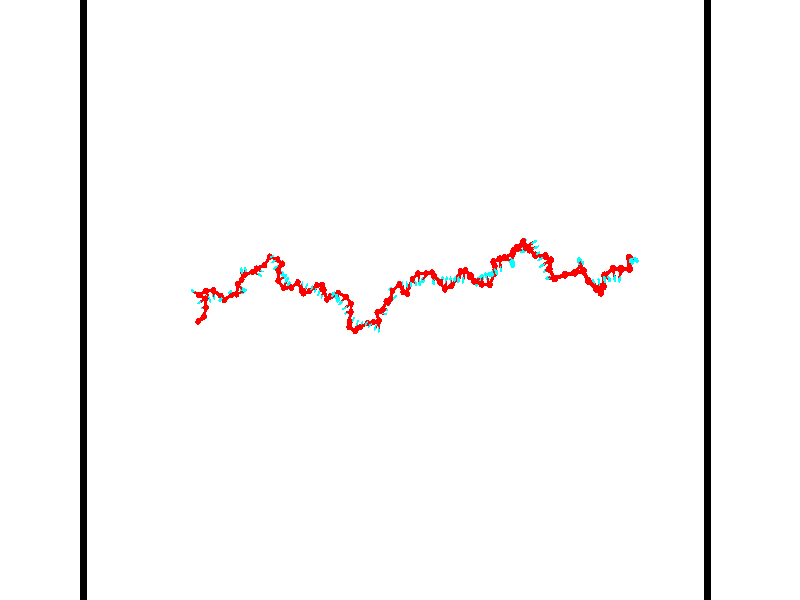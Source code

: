 // switches for output
#declare DRAW_BASES = 1; // possible values are 0, 1; only relevant for DNA ribbons
#declare DRAW_BASES_TYPE = 3; // possible values are 1, 2, 3; only relevant for DNA ribbons
#declare DRAW_FOG = 0; // set to 1 to enable fog

#include "colors.inc"

#include "transforms.inc"
background { rgb <1, 1, 1>}

#default {
   normal{
       ripples 0.25
       frequency 0.20
       turbulence 0.2
       lambda 5
   }
	finish {
		phong 0.1
		phong_size 40.
	}
}

// original window dimensions: 1024x640


// camera settings

camera {
	sky <-0, 1, 0>
	up <-0, 1, 0>
	right 1.6 * <0.99995, 0, 0.00999983>
	location <54.4867, 55, 106.329>
	look_at <55, 55, 55.0001>
	direction <0.513302, 0, -51.3289>
	angle 67.0682
}


# declare cpy_camera_pos = <54.4867, 55, 106.329>;
# if (DRAW_FOG = 1)
fog {
	fog_type 2
	up vnormalize(cpy_camera_pos)
	color rgbt<1,1,1,0.3>
	distance 1e-5
	fog_alt 3e-3
	fog_offset 88
}
# end


// LIGHTS

# declare lum = 6;
global_settings {
	ambient_light rgb lum * <0.05, 0.05, 0.05>
	max_trace_level 15
}# declare cpy_direct_light_amount = 0.25;
light_source
{	1000 * <-0.98995, -1, 1.00995>,
	rgb lum * cpy_direct_light_amount
	parallel
}

light_source
{	1000 * <0.98995, 1, -1.00995>,
	rgb lum * cpy_direct_light_amount
	parallel
}

// strand 0

// nucleotide -1

// particle -1
sphere {
	<36.292953, 53.331142, 50.052727> 0.250000
	pigment { color rgbt <1,0,0,0> }
	no_shadow
}
cylinder {
	<36.533039, 53.468868, 49.763950>,  <36.677090, 53.551502, 49.590687>, 0.100000
	pigment { color rgbt <1,0,0,0> }
	no_shadow
}
cylinder {
	<36.533039, 53.468868, 49.763950>,  <36.292953, 53.331142, 50.052727>, 0.100000
	pigment { color rgbt <1,0,0,0> }
	no_shadow
}

// particle -1
sphere {
	<36.533039, 53.468868, 49.763950> 0.100000
	pigment { color rgbt <1,0,0,0> }
	no_shadow
}
sphere {
	0, 1
	scale<0.080000,0.200000,0.300000>
	matrix <-0.092789, 0.926482, 0.364721,
		0.794439, -0.151923, 0.588036,
		0.600214, 0.344312, -0.721936,
		36.713104, 53.572163, 49.547371>
	pigment { color rgbt <0,1,1,0> }
	no_shadow
}
cylinder {
	<36.922085, 53.734592, 50.315414>,  <36.292953, 53.331142, 50.052727>, 0.130000
	pigment { color rgbt <1,0,0,0> }
	no_shadow
}

// nucleotide -1

// particle -1
sphere {
	<36.922085, 53.734592, 50.315414> 0.250000
	pigment { color rgbt <1,0,0,0> }
	no_shadow
}
cylinder {
	<36.815910, 53.842426, 49.945145>,  <36.752205, 53.907127, 49.722984>, 0.100000
	pigment { color rgbt <1,0,0,0> }
	no_shadow
}
cylinder {
	<36.815910, 53.842426, 49.945145>,  <36.922085, 53.734592, 50.315414>, 0.100000
	pigment { color rgbt <1,0,0,0> }
	no_shadow
}

// particle -1
sphere {
	<36.815910, 53.842426, 49.945145> 0.100000
	pigment { color rgbt <1,0,0,0> }
	no_shadow
}
sphere {
	0, 1
	scale<0.080000,0.200000,0.300000>
	matrix <-0.087452, 0.949423, 0.301574,
		0.960154, 0.161000, -0.228437,
		-0.265437, 0.269580, -0.925673,
		36.736279, 53.923302, 49.667442>
	pigment { color rgbt <0,1,1,0> }
	no_shadow
}
cylinder {
	<37.089161, 54.417057, 50.339886>,  <36.922085, 53.734592, 50.315414>, 0.130000
	pigment { color rgbt <1,0,0,0> }
	no_shadow
}

// nucleotide -1

// particle -1
sphere {
	<37.089161, 54.417057, 50.339886> 0.250000
	pigment { color rgbt <1,0,0,0> }
	no_shadow
}
cylinder {
	<36.838100, 54.407509, 50.028633>,  <36.687466, 54.401779, 49.841881>, 0.100000
	pigment { color rgbt <1,0,0,0> }
	no_shadow
}
cylinder {
	<36.838100, 54.407509, 50.028633>,  <37.089161, 54.417057, 50.339886>, 0.100000
	pigment { color rgbt <1,0,0,0> }
	no_shadow
}

// particle -1
sphere {
	<36.838100, 54.407509, 50.028633> 0.100000
	pigment { color rgbt <1,0,0,0> }
	no_shadow
}
sphere {
	0, 1
	scale<0.080000,0.200000,0.300000>
	matrix <-0.405675, 0.863124, 0.300742,
		0.664444, 0.504428, -0.551423,
		-0.627649, -0.023872, -0.778131,
		36.649807, 54.400349, 49.795193>
	pigment { color rgbt <0,1,1,0> }
	no_shadow
}
cylinder {
	<36.981575, 55.102020, 50.131889>,  <37.089161, 54.417057, 50.339886>, 0.130000
	pigment { color rgbt <1,0,0,0> }
	no_shadow
}

// nucleotide -1

// particle -1
sphere {
	<36.981575, 55.102020, 50.131889> 0.250000
	pigment { color rgbt <1,0,0,0> }
	no_shadow
}
cylinder {
	<36.645603, 54.944984, 49.982014>,  <36.444019, 54.850761, 49.892086>, 0.100000
	pigment { color rgbt <1,0,0,0> }
	no_shadow
}
cylinder {
	<36.645603, 54.944984, 49.982014>,  <36.981575, 55.102020, 50.131889>, 0.100000
	pigment { color rgbt <1,0,0,0> }
	no_shadow
}

// particle -1
sphere {
	<36.645603, 54.944984, 49.982014> 0.100000
	pigment { color rgbt <1,0,0,0> }
	no_shadow
}
sphere {
	0, 1
	scale<0.080000,0.200000,0.300000>
	matrix <-0.526894, 0.755316, 0.389718,
		0.130013, 0.524759, -0.841264,
		-0.839928, -0.392589, -0.374693,
		36.393623, 54.827209, 49.869606>
	pigment { color rgbt <0,1,1,0> }
	no_shadow
}
cylinder {
	<36.603493, 55.389633, 50.781940>,  <36.981575, 55.102020, 50.131889>, 0.130000
	pigment { color rgbt <1,0,0,0> }
	no_shadow
}

// nucleotide -1

// particle -1
sphere {
	<36.603493, 55.389633, 50.781940> 0.250000
	pigment { color rgbt <1,0,0,0> }
	no_shadow
}
cylinder {
	<36.258846, 55.539005, 50.644432>,  <36.052059, 55.628628, 50.561928>, 0.100000
	pigment { color rgbt <1,0,0,0> }
	no_shadow
}
cylinder {
	<36.258846, 55.539005, 50.644432>,  <36.603493, 55.389633, 50.781940>, 0.100000
	pigment { color rgbt <1,0,0,0> }
	no_shadow
}

// particle -1
sphere {
	<36.258846, 55.539005, 50.644432> 0.100000
	pigment { color rgbt <1,0,0,0> }
	no_shadow
}
sphere {
	0, 1
	scale<0.080000,0.200000,0.300000>
	matrix <0.507444, 0.618845, -0.599609,
		-0.011171, -0.691074, -0.722698,
		-0.861612, 0.373427, -0.343768,
		36.000362, 55.651035, 50.541302>
	pigment { color rgbt <0,1,1,0> }
	no_shadow
}
cylinder {
	<37.165726, 55.684357, 50.569172>,  <36.603493, 55.389633, 50.781940>, 0.130000
	pigment { color rgbt <1,0,0,0> }
	no_shadow
}

// nucleotide -1

// particle -1
sphere {
	<37.165726, 55.684357, 50.569172> 0.250000
	pigment { color rgbt <1,0,0,0> }
	no_shadow
}
cylinder {
	<37.308937, 55.333038, 50.442417>,  <37.394863, 55.122250, 50.366364>, 0.100000
	pigment { color rgbt <1,0,0,0> }
	no_shadow
}
cylinder {
	<37.308937, 55.333038, 50.442417>,  <37.165726, 55.684357, 50.569172>, 0.100000
	pigment { color rgbt <1,0,0,0> }
	no_shadow
}

// particle -1
sphere {
	<37.308937, 55.333038, 50.442417> 0.100000
	pigment { color rgbt <1,0,0,0> }
	no_shadow
}
sphere {
	0, 1
	scale<0.080000,0.200000,0.300000>
	matrix <0.644693, 0.478032, -0.596536,
		0.675414, 0.009285, 0.737380,
		0.358030, -0.878293, -0.316884,
		37.416348, 55.069550, 50.347351>
	pigment { color rgbt <0,1,1,0> }
	no_shadow
}
cylinder {
	<37.918598, 55.729862, 50.770958>,  <37.165726, 55.684357, 50.569172>, 0.130000
	pigment { color rgbt <1,0,0,0> }
	no_shadow
}

// nucleotide -1

// particle -1
sphere {
	<37.918598, 55.729862, 50.770958> 0.250000
	pigment { color rgbt <1,0,0,0> }
	no_shadow
}
cylinder {
	<37.854290, 55.462837, 50.480164>,  <37.815704, 55.302620, 50.305687>, 0.100000
	pigment { color rgbt <1,0,0,0> }
	no_shadow
}
cylinder {
	<37.854290, 55.462837, 50.480164>,  <37.918598, 55.729862, 50.770958>, 0.100000
	pigment { color rgbt <1,0,0,0> }
	no_shadow
}

// particle -1
sphere {
	<37.854290, 55.462837, 50.480164> 0.100000
	pigment { color rgbt <1,0,0,0> }
	no_shadow
}
sphere {
	0, 1
	scale<0.080000,0.200000,0.300000>
	matrix <0.668280, 0.468417, -0.577916,
		0.726330, -0.578740, 0.370816,
		-0.160766, -0.667567, -0.726986,
		37.806061, 55.262566, 50.262070>
	pigment { color rgbt <0,1,1,0> }
	no_shadow
}
cylinder {
	<38.538609, 55.302475, 50.518700>,  <37.918598, 55.729862, 50.770958>, 0.130000
	pigment { color rgbt <1,0,0,0> }
	no_shadow
}

// nucleotide -1

// particle -1
sphere {
	<38.538609, 55.302475, 50.518700> 0.250000
	pigment { color rgbt <1,0,0,0> }
	no_shadow
}
cylinder {
	<38.268417, 55.393452, 50.238129>,  <38.106300, 55.448036, 50.069786>, 0.100000
	pigment { color rgbt <1,0,0,0> }
	no_shadow
}
cylinder {
	<38.268417, 55.393452, 50.238129>,  <38.538609, 55.302475, 50.518700>, 0.100000
	pigment { color rgbt <1,0,0,0> }
	no_shadow
}

// particle -1
sphere {
	<38.268417, 55.393452, 50.238129> 0.100000
	pigment { color rgbt <1,0,0,0> }
	no_shadow
}
sphere {
	0, 1
	scale<0.080000,0.200000,0.300000>
	matrix <0.627337, 0.677175, -0.384555,
		0.387525, -0.699789, -0.600100,
		-0.675480, 0.227440, -0.701425,
		38.065773, 55.461685, 50.027702>
	pigment { color rgbt <0,1,1,0> }
	no_shadow
}
cylinder {
	<38.990959, 54.996540, 51.014149>,  <38.538609, 55.302475, 50.518700>, 0.130000
	pigment { color rgbt <1,0,0,0> }
	no_shadow
}

// nucleotide -1

// particle -1
sphere {
	<38.990959, 54.996540, 51.014149> 0.250000
	pigment { color rgbt <1,0,0,0> }
	no_shadow
}
cylinder {
	<38.905655, 55.009758, 51.404724>,  <38.854473, 55.017689, 51.639069>, 0.100000
	pigment { color rgbt <1,0,0,0> }
	no_shadow
}
cylinder {
	<38.905655, 55.009758, 51.404724>,  <38.990959, 54.996540, 51.014149>, 0.100000
	pigment { color rgbt <1,0,0,0> }
	no_shadow
}

// particle -1
sphere {
	<38.905655, 55.009758, 51.404724> 0.100000
	pigment { color rgbt <1,0,0,0> }
	no_shadow
}
sphere {
	0, 1
	scale<0.080000,0.200000,0.300000>
	matrix <-0.789813, 0.582452, -0.192210,
		-0.575078, -0.812193, -0.098117,
		-0.213261, 0.033042, 0.976436,
		38.841675, 55.019669, 51.697655>
	pigment { color rgbt <0,1,1,0> }
	no_shadow
}
cylinder {
	<39.541660, 55.401314, 50.620495>,  <38.990959, 54.996540, 51.014149>, 0.130000
	pigment { color rgbt <1,0,0,0> }
	no_shadow
}

// nucleotide -1

// particle -1
sphere {
	<39.541660, 55.401314, 50.620495> 0.250000
	pigment { color rgbt <1,0,0,0> }
	no_shadow
}
cylinder {
	<39.571259, 55.512722, 51.003525>,  <39.589020, 55.579567, 51.233345>, 0.100000
	pigment { color rgbt <1,0,0,0> }
	no_shadow
}
cylinder {
	<39.571259, 55.512722, 51.003525>,  <39.541660, 55.401314, 50.620495>, 0.100000
	pigment { color rgbt <1,0,0,0> }
	no_shadow
}

// particle -1
sphere {
	<39.571259, 55.512722, 51.003525> 0.100000
	pigment { color rgbt <1,0,0,0> }
	no_shadow
}
sphere {
	0, 1
	scale<0.080000,0.200000,0.300000>
	matrix <0.634584, -0.753874, 0.170229,
		0.769303, 0.595065, -0.232528,
		0.074000, 0.278516, 0.957576,
		39.593460, 55.596275, 51.290798>
	pigment { color rgbt <0,1,1,0> }
	no_shadow
}
cylinder {
	<40.128239, 55.434654, 51.106861>,  <39.541660, 55.401314, 50.620495>, 0.130000
	pigment { color rgbt <1,0,0,0> }
	no_shadow
}

// nucleotide -1

// particle -1
sphere {
	<40.128239, 55.434654, 51.106861> 0.250000
	pigment { color rgbt <1,0,0,0> }
	no_shadow
}
cylinder {
	<40.447330, 55.575775, 50.911247>,  <40.638786, 55.660450, 50.793877>, 0.100000
	pigment { color rgbt <1,0,0,0> }
	no_shadow
}
cylinder {
	<40.447330, 55.575775, 50.911247>,  <40.128239, 55.434654, 51.106861>, 0.100000
	pigment { color rgbt <1,0,0,0> }
	no_shadow
}

// particle -1
sphere {
	<40.447330, 55.575775, 50.911247> 0.100000
	pigment { color rgbt <1,0,0,0> }
	no_shadow
}
sphere {
	0, 1
	scale<0.080000,0.200000,0.300000>
	matrix <-0.601518, 0.408383, -0.686585,
		-0.042517, 0.841873, 0.537998,
		0.797727, 0.352807, -0.489039,
		40.686649, 55.681618, 50.764534>
	pigment { color rgbt <0,1,1,0> }
	no_shadow
}
cylinder {
	<40.208462, 56.222298, 50.942272>,  <40.128239, 55.434654, 51.106861>, 0.130000
	pigment { color rgbt <1,0,0,0> }
	no_shadow
}

// nucleotide -1

// particle -1
sphere {
	<40.208462, 56.222298, 50.942272> 0.250000
	pigment { color rgbt <1,0,0,0> }
	no_shadow
}
cylinder {
	<40.333954, 55.989826, 50.641922>,  <40.409248, 55.850342, 50.461712>, 0.100000
	pigment { color rgbt <1,0,0,0> }
	no_shadow
}
cylinder {
	<40.333954, 55.989826, 50.641922>,  <40.208462, 56.222298, 50.942272>, 0.100000
	pigment { color rgbt <1,0,0,0> }
	no_shadow
}

// particle -1
sphere {
	<40.333954, 55.989826, 50.641922> 0.100000
	pigment { color rgbt <1,0,0,0> }
	no_shadow
}
sphere {
	0, 1
	scale<0.080000,0.200000,0.300000>
	matrix <-0.749640, 0.333748, -0.571535,
		0.582765, 0.742189, -0.330968,
		0.313727, -0.581177, -0.750871,
		40.428074, 55.815472, 50.416660>
	pigment { color rgbt <0,1,1,0> }
	no_shadow
}
cylinder {
	<40.406368, 56.573311, 50.354538>,  <40.208462, 56.222298, 50.942272>, 0.130000
	pigment { color rgbt <1,0,0,0> }
	no_shadow
}

// nucleotide -1

// particle -1
sphere {
	<40.406368, 56.573311, 50.354538> 0.250000
	pigment { color rgbt <1,0,0,0> }
	no_shadow
}
cylinder {
	<40.434532, 56.943279, 50.503967>,  <40.451431, 57.165260, 50.593624>, 0.100000
	pigment { color rgbt <1,0,0,0> }
	no_shadow
}
cylinder {
	<40.434532, 56.943279, 50.503967>,  <40.406368, 56.573311, 50.354538>, 0.100000
	pigment { color rgbt <1,0,0,0> }
	no_shadow
}

// particle -1
sphere {
	<40.434532, 56.943279, 50.503967> 0.100000
	pigment { color rgbt <1,0,0,0> }
	no_shadow
}
sphere {
	0, 1
	scale<0.080000,0.200000,0.300000>
	matrix <0.771712, 0.186792, -0.607923,
		-0.632063, 0.331096, -0.700622,
		0.070410, 0.924924, 0.373575,
		40.455654, 57.220757, 50.616039>
	pigment { color rgbt <0,1,1,0> }
	no_shadow
}
cylinder {
	<40.592148, 56.991516, 49.826153>,  <40.406368, 56.573311, 50.354538>, 0.130000
	pigment { color rgbt <1,0,0,0> }
	no_shadow
}

// nucleotide -1

// particle -1
sphere {
	<40.592148, 56.991516, 49.826153> 0.250000
	pigment { color rgbt <1,0,0,0> }
	no_shadow
}
cylinder {
	<40.678741, 57.200348, 50.156139>,  <40.730698, 57.325645, 50.354130>, 0.100000
	pigment { color rgbt <1,0,0,0> }
	no_shadow
}
cylinder {
	<40.678741, 57.200348, 50.156139>,  <40.592148, 56.991516, 49.826153>, 0.100000
	pigment { color rgbt <1,0,0,0> }
	no_shadow
}

// particle -1
sphere {
	<40.678741, 57.200348, 50.156139> 0.100000
	pigment { color rgbt <1,0,0,0> }
	no_shadow
}
sphere {
	0, 1
	scale<0.080000,0.200000,0.300000>
	matrix <0.645097, 0.557757, -0.522261,
		-0.732792, 0.645243, -0.216047,
		0.216483, 0.522080, 0.824965,
		40.743687, 57.356972, 50.403629>
	pigment { color rgbt <0,1,1,0> }
	no_shadow
}
cylinder {
	<41.288158, 57.190689, 49.790020>,  <40.592148, 56.991516, 49.826153>, 0.130000
	pigment { color rgbt <1,0,0,0> }
	no_shadow
}

// nucleotide -1

// particle -1
sphere {
	<41.288158, 57.190689, 49.790020> 0.250000
	pigment { color rgbt <1,0,0,0> }
	no_shadow
}
cylinder {
	<41.652901, 57.060841, 49.890533>,  <41.871746, 56.982933, 49.950840>, 0.100000
	pigment { color rgbt <1,0,0,0> }
	no_shadow
}
cylinder {
	<41.652901, 57.060841, 49.890533>,  <41.288158, 57.190689, 49.790020>, 0.100000
	pigment { color rgbt <1,0,0,0> }
	no_shadow
}

// particle -1
sphere {
	<41.652901, 57.060841, 49.890533> 0.100000
	pigment { color rgbt <1,0,0,0> }
	no_shadow
}
sphere {
	0, 1
	scale<0.080000,0.200000,0.300000>
	matrix <0.407404, 0.790791, -0.456807,
		-0.050426, 0.518916, 0.853337,
		0.911855, -0.324618, 0.251284,
		41.926456, 56.963455, 49.965919>
	pigment { color rgbt <0,1,1,0> }
	no_shadow
}
cylinder {
	<41.754692, 57.417572, 50.372707>,  <41.288158, 57.190689, 49.790020>, 0.130000
	pigment { color rgbt <1,0,0,0> }
	no_shadow
}

// nucleotide -1

// particle -1
sphere {
	<41.754692, 57.417572, 50.372707> 0.250000
	pigment { color rgbt <1,0,0,0> }
	no_shadow
}
cylinder {
	<41.925343, 57.324486, 50.023117>,  <42.027733, 57.268635, 49.813362>, 0.100000
	pigment { color rgbt <1,0,0,0> }
	no_shadow
}
cylinder {
	<41.925343, 57.324486, 50.023117>,  <41.754692, 57.417572, 50.372707>, 0.100000
	pigment { color rgbt <1,0,0,0> }
	no_shadow
}

// particle -1
sphere {
	<41.925343, 57.324486, 50.023117> 0.100000
	pigment { color rgbt <1,0,0,0> }
	no_shadow
}
sphere {
	0, 1
	scale<0.080000,0.200000,0.300000>
	matrix <0.162035, 0.970361, -0.179288,
		0.889793, -0.065125, 0.451695,
		0.426631, -0.232719, -0.873972,
		42.053333, 57.254669, 49.760925>
	pigment { color rgbt <0,1,1,0> }
	no_shadow
}
cylinder {
	<42.512814, 57.694447, 50.304794>,  <41.754692, 57.417572, 50.372707>, 0.130000
	pigment { color rgbt <1,0,0,0> }
	no_shadow
}

// nucleotide -1

// particle -1
sphere {
	<42.512814, 57.694447, 50.304794> 0.250000
	pigment { color rgbt <1,0,0,0> }
	no_shadow
}
cylinder {
	<42.343090, 57.699215, 49.942619>,  <42.241257, 57.702076, 49.725315>, 0.100000
	pigment { color rgbt <1,0,0,0> }
	no_shadow
}
cylinder {
	<42.343090, 57.699215, 49.942619>,  <42.512814, 57.694447, 50.304794>, 0.100000
	pigment { color rgbt <1,0,0,0> }
	no_shadow
}

// particle -1
sphere {
	<42.343090, 57.699215, 49.942619> 0.100000
	pigment { color rgbt <1,0,0,0> }
	no_shadow
}
sphere {
	0, 1
	scale<0.080000,0.200000,0.300000>
	matrix <0.350165, 0.924286, -0.151923,
		0.835074, -0.381515, -0.396356,
		-0.424307, 0.011923, -0.905440,
		42.215797, 57.702793, 49.670986>
	pigment { color rgbt <0,1,1,0> }
	no_shadow
}
cylinder {
	<42.922424, 58.358593, 50.053486>,  <42.512814, 57.694447, 50.304794>, 0.130000
	pigment { color rgbt <1,0,0,0> }
	no_shadow
}

// nucleotide -1

// particle -1
sphere {
	<42.922424, 58.358593, 50.053486> 0.250000
	pigment { color rgbt <1,0,0,0> }
	no_shadow
}
cylinder {
	<43.101620, 58.338081, 50.410511>,  <43.209137, 58.325775, 50.624725>, 0.100000
	pigment { color rgbt <1,0,0,0> }
	no_shadow
}
cylinder {
	<43.101620, 58.338081, 50.410511>,  <42.922424, 58.358593, 50.053486>, 0.100000
	pigment { color rgbt <1,0,0,0> }
	no_shadow
}

// particle -1
sphere {
	<43.101620, 58.338081, 50.410511> 0.100000
	pigment { color rgbt <1,0,0,0> }
	no_shadow
}
sphere {
	0, 1
	scale<0.080000,0.200000,0.300000>
	matrix <0.385436, -0.889731, -0.244577,
		0.806686, 0.453595, -0.378826,
		0.447992, -0.051284, 0.892566,
		43.236019, 58.322697, 50.678280>
	pigment { color rgbt <0,1,1,0> }
	no_shadow
}
cylinder {
	<43.668705, 58.137650, 50.059040>,  <42.922424, 58.358593, 50.053486>, 0.130000
	pigment { color rgbt <1,0,0,0> }
	no_shadow
}

// nucleotide -1

// particle -1
sphere {
	<43.668705, 58.137650, 50.059040> 0.250000
	pigment { color rgbt <1,0,0,0> }
	no_shadow
}
cylinder {
	<43.507435, 58.031738, 50.409431>,  <43.410675, 57.968193, 50.619667>, 0.100000
	pigment { color rgbt <1,0,0,0> }
	no_shadow
}
cylinder {
	<43.507435, 58.031738, 50.409431>,  <43.668705, 58.137650, 50.059040>, 0.100000
	pigment { color rgbt <1,0,0,0> }
	no_shadow
}

// particle -1
sphere {
	<43.507435, 58.031738, 50.409431> 0.100000
	pigment { color rgbt <1,0,0,0> }
	no_shadow
}
sphere {
	0, 1
	scale<0.080000,0.200000,0.300000>
	matrix <0.524146, -0.851476, -0.016132,
		0.750150, 0.452638, 0.482073,
		-0.403171, -0.264778, 0.875983,
		43.386482, 57.952305, 50.672226>
	pigment { color rgbt <0,1,1,0> }
	no_shadow
}
cylinder {
	<44.160690, 57.766285, 50.456741>,  <43.668705, 58.137650, 50.059040>, 0.130000
	pigment { color rgbt <1,0,0,0> }
	no_shadow
}

// nucleotide -1

// particle -1
sphere {
	<44.160690, 57.766285, 50.456741> 0.250000
	pigment { color rgbt <1,0,0,0> }
	no_shadow
}
cylinder {
	<43.861046, 57.590012, 50.654583>,  <43.681259, 57.484249, 50.773289>, 0.100000
	pigment { color rgbt <1,0,0,0> }
	no_shadow
}
cylinder {
	<43.861046, 57.590012, 50.654583>,  <44.160690, 57.766285, 50.456741>, 0.100000
	pigment { color rgbt <1,0,0,0> }
	no_shadow
}

// particle -1
sphere {
	<43.861046, 57.590012, 50.654583> 0.100000
	pigment { color rgbt <1,0,0,0> }
	no_shadow
}
sphere {
	0, 1
	scale<0.080000,0.200000,0.300000>
	matrix <0.641373, -0.669289, 0.375090,
		0.165735, 0.598208, 0.784014,
		-0.749115, -0.440680, 0.494599,
		43.636311, 57.457809, 50.802963>
	pigment { color rgbt <0,1,1,0> }
	no_shadow
}
cylinder {
	<44.311707, 57.750164, 51.238777>,  <44.160690, 57.766285, 50.456741>, 0.130000
	pigment { color rgbt <1,0,0,0> }
	no_shadow
}

// nucleotide -1

// particle -1
sphere {
	<44.311707, 57.750164, 51.238777> 0.250000
	pigment { color rgbt <1,0,0,0> }
	no_shadow
}
cylinder {
	<44.086334, 57.448254, 51.104397>,  <43.951111, 57.267109, 51.023769>, 0.100000
	pigment { color rgbt <1,0,0,0> }
	no_shadow
}
cylinder {
	<44.086334, 57.448254, 51.104397>,  <44.311707, 57.750164, 51.238777>, 0.100000
	pigment { color rgbt <1,0,0,0> }
	no_shadow
}

// particle -1
sphere {
	<44.086334, 57.448254, 51.104397> 0.100000
	pigment { color rgbt <1,0,0,0> }
	no_shadow
}
sphere {
	0, 1
	scale<0.080000,0.200000,0.300000>
	matrix <0.576549, -0.650466, 0.494454,
		-0.591725, 0.084900, 0.801657,
		-0.563430, -0.754775, -0.335948,
		43.917305, 57.221821, 51.003613>
	pigment { color rgbt <0,1,1,0> }
	no_shadow
}
cylinder {
	<44.027733, 57.229202, 51.705711>,  <44.311707, 57.750164, 51.238777>, 0.130000
	pigment { color rgbt <1,0,0,0> }
	no_shadow
}

// nucleotide -1

// particle -1
sphere {
	<44.027733, 57.229202, 51.705711> 0.250000
	pigment { color rgbt <1,0,0,0> }
	no_shadow
}
cylinder {
	<44.153912, 57.112961, 51.344372>,  <44.229618, 57.043217, 51.127567>, 0.100000
	pigment { color rgbt <1,0,0,0> }
	no_shadow
}
cylinder {
	<44.153912, 57.112961, 51.344372>,  <44.027733, 57.229202, 51.705711>, 0.100000
	pigment { color rgbt <1,0,0,0> }
	no_shadow
}

// particle -1
sphere {
	<44.153912, 57.112961, 51.344372> 0.100000
	pigment { color rgbt <1,0,0,0> }
	no_shadow
}
sphere {
	0, 1
	scale<0.080000,0.200000,0.300000>
	matrix <0.736004, -0.525966, 0.426214,
		-0.598991, -0.799318, 0.047970,
		0.315450, -0.290605, -0.903350,
		44.248547, 57.025780, 51.073368>
	pigment { color rgbt <0,1,1,0> }
	no_shadow
}
cylinder {
	<44.006702, 56.448288, 51.605923>,  <44.027733, 57.229202, 51.705711>, 0.130000
	pigment { color rgbt <1,0,0,0> }
	no_shadow
}

// nucleotide -1

// particle -1
sphere {
	<44.006702, 56.448288, 51.605923> 0.250000
	pigment { color rgbt <1,0,0,0> }
	no_shadow
}
cylinder {
	<44.282425, 56.639732, 51.388382>,  <44.447861, 56.754601, 51.257858>, 0.100000
	pigment { color rgbt <1,0,0,0> }
	no_shadow
}
cylinder {
	<44.282425, 56.639732, 51.388382>,  <44.006702, 56.448288, 51.605923>, 0.100000
	pigment { color rgbt <1,0,0,0> }
	no_shadow
}

// particle -1
sphere {
	<44.282425, 56.639732, 51.388382> 0.100000
	pigment { color rgbt <1,0,0,0> }
	no_shadow
}
sphere {
	0, 1
	scale<0.080000,0.200000,0.300000>
	matrix <0.724461, -0.452255, 0.520214,
		0.003021, -0.752590, -0.658482,
		0.689309, 0.478616, -0.543856,
		44.489220, 56.783318, 51.225224>
	pigment { color rgbt <0,1,1,0> }
	no_shadow
}
cylinder {
	<44.394627, 55.920570, 51.144905>,  <44.006702, 56.448288, 51.605923>, 0.130000
	pigment { color rgbt <1,0,0,0> }
	no_shadow
}

// nucleotide -1

// particle -1
sphere {
	<44.394627, 55.920570, 51.144905> 0.250000
	pigment { color rgbt <1,0,0,0> }
	no_shadow
}
cylinder {
	<44.590542, 56.242069, 51.280025>,  <44.708092, 56.434967, 51.361095>, 0.100000
	pigment { color rgbt <1,0,0,0> }
	no_shadow
}
cylinder {
	<44.590542, 56.242069, 51.280025>,  <44.394627, 55.920570, 51.144905>, 0.100000
	pigment { color rgbt <1,0,0,0> }
	no_shadow
}

// particle -1
sphere {
	<44.590542, 56.242069, 51.280025> 0.100000
	pigment { color rgbt <1,0,0,0> }
	no_shadow
}
sphere {
	0, 1
	scale<0.080000,0.200000,0.300000>
	matrix <0.638675, -0.594511, 0.488519,
		0.593469, -0.023525, -0.804513,
		0.489784, 0.803743, 0.337799,
		44.737476, 56.483192, 51.381367>
	pigment { color rgbt <0,1,1,0> }
	no_shadow
}
cylinder {
	<45.114208, 55.938492, 50.944309>,  <44.394627, 55.920570, 51.144905>, 0.130000
	pigment { color rgbt <1,0,0,0> }
	no_shadow
}

// nucleotide -1

// particle -1
sphere {
	<45.114208, 55.938492, 50.944309> 0.250000
	pigment { color rgbt <1,0,0,0> }
	no_shadow
}
cylinder {
	<45.044682, 56.095684, 51.305496>,  <45.002968, 56.189999, 51.522209>, 0.100000
	pigment { color rgbt <1,0,0,0> }
	no_shadow
}
cylinder {
	<45.044682, 56.095684, 51.305496>,  <45.114208, 55.938492, 50.944309>, 0.100000
	pigment { color rgbt <1,0,0,0> }
	no_shadow
}

// particle -1
sphere {
	<45.044682, 56.095684, 51.305496> 0.100000
	pigment { color rgbt <1,0,0,0> }
	no_shadow
}
sphere {
	0, 1
	scale<0.080000,0.200000,0.300000>
	matrix <0.631907, -0.658754, 0.408334,
		0.755303, 0.641566, -0.133830,
		-0.173812, 0.392984, 0.902969,
		44.992538, 56.213581, 51.576385>
	pigment { color rgbt <0,1,1,0> }
	no_shadow
}
cylinder {
	<45.694080, 56.348202, 50.994747>,  <45.114208, 55.938492, 50.944309>, 0.130000
	pigment { color rgbt <1,0,0,0> }
	no_shadow
}

// nucleotide -1

// particle -1
sphere {
	<45.694080, 56.348202, 50.994747> 0.250000
	pigment { color rgbt <1,0,0,0> }
	no_shadow
}
cylinder {
	<45.650208, 56.362427, 50.597416>,  <45.623882, 56.370960, 50.359016>, 0.100000
	pigment { color rgbt <1,0,0,0> }
	no_shadow
}
cylinder {
	<45.650208, 56.362427, 50.597416>,  <45.694080, 56.348202, 50.994747>, 0.100000
	pigment { color rgbt <1,0,0,0> }
	no_shadow
}

// particle -1
sphere {
	<45.650208, 56.362427, 50.597416> 0.100000
	pigment { color rgbt <1,0,0,0> }
	no_shadow
}
sphere {
	0, 1
	scale<0.080000,0.200000,0.300000>
	matrix <0.987044, -0.113842, -0.113063,
		-0.117103, -0.992862, -0.022612,
		-0.109682, 0.035559, -0.993330,
		45.617302, 56.373096, 50.299416>
	pigment { color rgbt <0,1,1,0> }
	no_shadow
}
cylinder {
	<46.009537, 55.689453, 50.734264>,  <45.694080, 56.348202, 50.994747>, 0.130000
	pigment { color rgbt <1,0,0,0> }
	no_shadow
}

// nucleotide -1

// particle -1
sphere {
	<46.009537, 55.689453, 50.734264> 0.250000
	pigment { color rgbt <1,0,0,0> }
	no_shadow
}
cylinder {
	<45.995140, 56.003761, 50.487274>,  <45.986504, 56.192345, 50.339081>, 0.100000
	pigment { color rgbt <1,0,0,0> }
	no_shadow
}
cylinder {
	<45.995140, 56.003761, 50.487274>,  <46.009537, 55.689453, 50.734264>, 0.100000
	pigment { color rgbt <1,0,0,0> }
	no_shadow
}

// particle -1
sphere {
	<45.995140, 56.003761, 50.487274> 0.100000
	pigment { color rgbt <1,0,0,0> }
	no_shadow
}
sphere {
	0, 1
	scale<0.080000,0.200000,0.300000>
	matrix <0.949675, -0.165494, -0.265948,
		-0.311162, -0.595970, -0.740269,
		-0.035987, 0.785768, -0.617474,
		45.984344, 56.239491, 50.302032>
	pigment { color rgbt <0,1,1,0> }
	no_shadow
}
cylinder {
	<46.061745, 55.515213, 50.029121>,  <46.009537, 55.689453, 50.734264>, 0.130000
	pigment { color rgbt <1,0,0,0> }
	no_shadow
}

// nucleotide -1

// particle -1
sphere {
	<46.061745, 55.515213, 50.029121> 0.250000
	pigment { color rgbt <1,0,0,0> }
	no_shadow
}
cylinder {
	<46.243832, 55.847813, 50.156483>,  <46.353085, 56.047375, 50.232899>, 0.100000
	pigment { color rgbt <1,0,0,0> }
	no_shadow
}
cylinder {
	<46.243832, 55.847813, 50.156483>,  <46.061745, 55.515213, 50.029121>, 0.100000
	pigment { color rgbt <1,0,0,0> }
	no_shadow
}

// particle -1
sphere {
	<46.243832, 55.847813, 50.156483> 0.100000
	pigment { color rgbt <1,0,0,0> }
	no_shadow
}
sphere {
	0, 1
	scale<0.080000,0.200000,0.300000>
	matrix <0.890186, -0.432486, -0.143270,
		0.018574, 0.348654, -0.937068,
		0.455220, 0.831503, 0.318400,
		46.380398, 56.097263, 50.252003>
	pigment { color rgbt <0,1,1,0> }
	no_shadow
}
cylinder {
	<46.562634, 55.693012, 49.550827>,  <46.061745, 55.515213, 50.029121>, 0.130000
	pigment { color rgbt <1,0,0,0> }
	no_shadow
}

// nucleotide -1

// particle -1
sphere {
	<46.562634, 55.693012, 49.550827> 0.250000
	pigment { color rgbt <1,0,0,0> }
	no_shadow
}
cylinder {
	<46.728260, 55.829826, 49.888245>,  <46.827637, 55.911915, 50.090694>, 0.100000
	pigment { color rgbt <1,0,0,0> }
	no_shadow
}
cylinder {
	<46.728260, 55.829826, 49.888245>,  <46.562634, 55.693012, 49.550827>, 0.100000
	pigment { color rgbt <1,0,0,0> }
	no_shadow
}

// particle -1
sphere {
	<46.728260, 55.829826, 49.888245> 0.100000
	pigment { color rgbt <1,0,0,0> }
	no_shadow
}
sphere {
	0, 1
	scale<0.080000,0.200000,0.300000>
	matrix <0.884757, -0.369006, -0.284673,
		0.213905, 0.864203, -0.455409,
		0.414064, 0.342034, 0.843543,
		46.852478, 55.932438, 50.141308>
	pigment { color rgbt <0,1,1,0> }
	no_shadow
}
cylinder {
	<47.239326, 56.168221, 49.535191>,  <46.562634, 55.693012, 49.550827>, 0.130000
	pigment { color rgbt <1,0,0,0> }
	no_shadow
}

// nucleotide -1

// particle -1
sphere {
	<47.239326, 56.168221, 49.535191> 0.250000
	pigment { color rgbt <1,0,0,0> }
	no_shadow
}
cylinder {
	<47.191986, 55.931004, 49.853760>,  <47.163582, 55.788673, 50.044903>, 0.100000
	pigment { color rgbt <1,0,0,0> }
	no_shadow
}
cylinder {
	<47.191986, 55.931004, 49.853760>,  <47.239326, 56.168221, 49.535191>, 0.100000
	pigment { color rgbt <1,0,0,0> }
	no_shadow
}

// particle -1
sphere {
	<47.191986, 55.931004, 49.853760> 0.100000
	pigment { color rgbt <1,0,0,0> }
	no_shadow
}
sphere {
	0, 1
	scale<0.080000,0.200000,0.300000>
	matrix <0.887434, -0.423006, -0.183106,
		0.445483, 0.685105, 0.576347,
		-0.118352, -0.593040, 0.796427,
		47.156479, 55.753090, 50.092690>
	pigment { color rgbt <0,1,1,0> }
	no_shadow
}
cylinder {
	<47.787033, 56.167454, 49.955406>,  <47.239326, 56.168221, 49.535191>, 0.130000
	pigment { color rgbt <1,0,0,0> }
	no_shadow
}

// nucleotide -1

// particle -1
sphere {
	<47.787033, 56.167454, 49.955406> 0.250000
	pigment { color rgbt <1,0,0,0> }
	no_shadow
}
cylinder {
	<47.619968, 55.812008, 50.031212>,  <47.519730, 55.598740, 50.076694>, 0.100000
	pigment { color rgbt <1,0,0,0> }
	no_shadow
}
cylinder {
	<47.619968, 55.812008, 50.031212>,  <47.787033, 56.167454, 49.955406>, 0.100000
	pigment { color rgbt <1,0,0,0> }
	no_shadow
}

// particle -1
sphere {
	<47.619968, 55.812008, 50.031212> 0.100000
	pigment { color rgbt <1,0,0,0> }
	no_shadow
}
sphere {
	0, 1
	scale<0.080000,0.200000,0.300000>
	matrix <0.908033, -0.400831, 0.121701,
		-0.032183, 0.222915, 0.974307,
		-0.417661, -0.888619, 0.189514,
		47.494671, 55.545422, 50.088066>
	pigment { color rgbt <0,1,1,0> }
	no_shadow
}
cylinder {
	<48.015282, 55.775429, 50.564682>,  <47.787033, 56.167454, 49.955406>, 0.130000
	pigment { color rgbt <1,0,0,0> }
	no_shadow
}

// nucleotide -1

// particle -1
sphere {
	<48.015282, 55.775429, 50.564682> 0.250000
	pigment { color rgbt <1,0,0,0> }
	no_shadow
}
cylinder {
	<47.883186, 55.511784, 50.294418>,  <47.803928, 55.353596, 50.132259>, 0.100000
	pigment { color rgbt <1,0,0,0> }
	no_shadow
}
cylinder {
	<47.883186, 55.511784, 50.294418>,  <48.015282, 55.775429, 50.564682>, 0.100000
	pigment { color rgbt <1,0,0,0> }
	no_shadow
}

// particle -1
sphere {
	<47.883186, 55.511784, 50.294418> 0.100000
	pigment { color rgbt <1,0,0,0> }
	no_shadow
}
sphere {
	0, 1
	scale<0.080000,0.200000,0.300000>
	matrix <0.902258, -0.430692, -0.020854,
		-0.277255, -0.616505, 0.736920,
		-0.330243, -0.659110, -0.675658,
		47.784115, 55.314049, 50.091721>
	pigment { color rgbt <0,1,1,0> }
	no_shadow
}
cylinder {
	<48.306118, 55.049023, 50.637535>,  <48.015282, 55.775429, 50.564682>, 0.130000
	pigment { color rgbt <1,0,0,0> }
	no_shadow
}

// nucleotide -1

// particle -1
sphere {
	<48.306118, 55.049023, 50.637535> 0.250000
	pigment { color rgbt <1,0,0,0> }
	no_shadow
}
cylinder {
	<48.623493, 55.277195, 50.722450>,  <48.813919, 55.414097, 50.773399>, 0.100000
	pigment { color rgbt <1,0,0,0> }
	no_shadow
}
cylinder {
	<48.623493, 55.277195, 50.722450>,  <48.306118, 55.049023, 50.637535>, 0.100000
	pigment { color rgbt <1,0,0,0> }
	no_shadow
}

// particle -1
sphere {
	<48.623493, 55.277195, 50.722450> 0.100000
	pigment { color rgbt <1,0,0,0> }
	no_shadow
}
sphere {
	0, 1
	scale<0.080000,0.200000,0.300000>
	matrix <0.541850, -0.503141, -0.673237,
		-0.277226, 0.649199, -0.708298,
		0.793439, 0.570430, 0.212285,
		48.861526, 55.448322, 50.786137>
	pigment { color rgbt <0,1,1,0> }
	no_shadow
}
cylinder {
	<48.592560, 55.287495, 50.011520>,  <48.306118, 55.049023, 50.637535>, 0.130000
	pigment { color rgbt <1,0,0,0> }
	no_shadow
}

// nucleotide -1

// particle -1
sphere {
	<48.592560, 55.287495, 50.011520> 0.250000
	pigment { color rgbt <1,0,0,0> }
	no_shadow
}
cylinder {
	<48.896698, 55.285095, 50.271317>,  <49.079182, 55.283657, 50.427193>, 0.100000
	pigment { color rgbt <1,0,0,0> }
	no_shadow
}
cylinder {
	<48.896698, 55.285095, 50.271317>,  <48.592560, 55.287495, 50.011520>, 0.100000
	pigment { color rgbt <1,0,0,0> }
	no_shadow
}

// particle -1
sphere {
	<48.896698, 55.285095, 50.271317> 0.100000
	pigment { color rgbt <1,0,0,0> }
	no_shadow
}
sphere {
	0, 1
	scale<0.080000,0.200000,0.300000>
	matrix <0.541270, -0.546889, -0.638701,
		0.359029, 0.837184, -0.412579,
		0.760345, -0.005996, 0.649491,
		49.124802, 55.283295, 50.466164>
	pigment { color rgbt <0,1,1,0> }
	no_shadow
}
cylinder {
	<49.248058, 55.570751, 49.727455>,  <48.592560, 55.287495, 50.011520>, 0.130000
	pigment { color rgbt <1,0,0,0> }
	no_shadow
}

// nucleotide -1

// particle -1
sphere {
	<49.248058, 55.570751, 49.727455> 0.250000
	pigment { color rgbt <1,0,0,0> }
	no_shadow
}
cylinder {
	<49.269440, 55.264614, 49.984016>,  <49.282269, 55.080933, 50.137955>, 0.100000
	pigment { color rgbt <1,0,0,0> }
	no_shadow
}
cylinder {
	<49.269440, 55.264614, 49.984016>,  <49.248058, 55.570751, 49.727455>, 0.100000
	pigment { color rgbt <1,0,0,0> }
	no_shadow
}

// particle -1
sphere {
	<49.269440, 55.264614, 49.984016> 0.100000
	pigment { color rgbt <1,0,0,0> }
	no_shadow
}
sphere {
	0, 1
	scale<0.080000,0.200000,0.300000>
	matrix <0.391372, -0.574875, -0.718573,
		0.918679, 0.289441, 0.268800,
		0.053458, -0.765339, 0.641404,
		49.285477, 55.035011, 50.176437>
	pigment { color rgbt <0,1,1,0> }
	no_shadow
}
cylinder {
	<49.998436, 55.247299, 49.703419>,  <49.248058, 55.570751, 49.727455>, 0.130000
	pigment { color rgbt <1,0,0,0> }
	no_shadow
}

// nucleotide -1

// particle -1
sphere {
	<49.998436, 55.247299, 49.703419> 0.250000
	pigment { color rgbt <1,0,0,0> }
	no_shadow
}
cylinder {
	<49.740437, 54.993538, 49.873833>,  <49.585636, 54.841282, 49.976082>, 0.100000
	pigment { color rgbt <1,0,0,0> }
	no_shadow
}
cylinder {
	<49.740437, 54.993538, 49.873833>,  <49.998436, 55.247299, 49.703419>, 0.100000
	pigment { color rgbt <1,0,0,0> }
	no_shadow
}

// particle -1
sphere {
	<49.740437, 54.993538, 49.873833> 0.100000
	pigment { color rgbt <1,0,0,0> }
	no_shadow
}
sphere {
	0, 1
	scale<0.080000,0.200000,0.300000>
	matrix <0.508188, -0.772452, -0.380871,
		0.570715, -0.029159, 0.820630,
		-0.645003, -0.634404, 0.426032,
		49.546936, 54.803215, 50.001640>
	pigment { color rgbt <0,1,1,0> }
	no_shadow
}
cylinder {
	<50.480183, 54.698837, 49.841354>,  <49.998436, 55.247299, 49.703419>, 0.130000
	pigment { color rgbt <1,0,0,0> }
	no_shadow
}

// nucleotide -1

// particle -1
sphere {
	<50.480183, 54.698837, 49.841354> 0.250000
	pigment { color rgbt <1,0,0,0> }
	no_shadow
}
cylinder {
	<50.131855, 54.509254, 49.893559>,  <49.922859, 54.395504, 49.924881>, 0.100000
	pigment { color rgbt <1,0,0,0> }
	no_shadow
}
cylinder {
	<50.131855, 54.509254, 49.893559>,  <50.480183, 54.698837, 49.841354>, 0.100000
	pigment { color rgbt <1,0,0,0> }
	no_shadow
}

// particle -1
sphere {
	<50.131855, 54.509254, 49.893559> 0.100000
	pigment { color rgbt <1,0,0,0> }
	no_shadow
}
sphere {
	0, 1
	scale<0.080000,0.200000,0.300000>
	matrix <0.461494, -0.879637, -0.115163,
		0.169386, -0.040056, 0.984735,
		-0.870823, -0.473956, 0.130513,
		49.870609, 54.367069, 49.932713>
	pigment { color rgbt <0,1,1,0> }
	no_shadow
}
cylinder {
	<50.513012, 54.069744, 50.404995>,  <50.480183, 54.698837, 49.841354>, 0.130000
	pigment { color rgbt <1,0,0,0> }
	no_shadow
}

// nucleotide -1

// particle -1
sphere {
	<50.513012, 54.069744, 50.404995> 0.250000
	pigment { color rgbt <1,0,0,0> }
	no_shadow
}
cylinder {
	<50.252010, 54.040203, 50.103325>,  <50.095409, 54.022480, 49.922321>, 0.100000
	pigment { color rgbt <1,0,0,0> }
	no_shadow
}
cylinder {
	<50.252010, 54.040203, 50.103325>,  <50.513012, 54.069744, 50.404995>, 0.100000
	pigment { color rgbt <1,0,0,0> }
	no_shadow
}

// particle -1
sphere {
	<50.252010, 54.040203, 50.103325> 0.100000
	pigment { color rgbt <1,0,0,0> }
	no_shadow
}
sphere {
	0, 1
	scale<0.080000,0.200000,0.300000>
	matrix <0.568488, -0.705772, -0.422738,
		-0.501060, -0.704579, 0.502500,
		-0.652503, -0.073848, -0.754179,
		50.056259, 54.018047, 49.877071>
	pigment { color rgbt <0,1,1,0> }
	no_shadow
}
cylinder {
	<50.337799, 53.365250, 50.332790>,  <50.513012, 54.069744, 50.404995>, 0.130000
	pigment { color rgbt <1,0,0,0> }
	no_shadow
}

// nucleotide -1

// particle -1
sphere {
	<50.337799, 53.365250, 50.332790> 0.250000
	pigment { color rgbt <1,0,0,0> }
	no_shadow
}
cylinder {
	<50.321808, 53.543716, 49.975166>,  <50.312214, 53.650795, 49.760593>, 0.100000
	pigment { color rgbt <1,0,0,0> }
	no_shadow
}
cylinder {
	<50.321808, 53.543716, 49.975166>,  <50.337799, 53.365250, 50.332790>, 0.100000
	pigment { color rgbt <1,0,0,0> }
	no_shadow
}

// particle -1
sphere {
	<50.321808, 53.543716, 49.975166> 0.100000
	pigment { color rgbt <1,0,0,0> }
	no_shadow
}
sphere {
	0, 1
	scale<0.080000,0.200000,0.300000>
	matrix <0.764001, -0.563022, -0.315131,
		-0.643974, -0.695660, -0.318362,
		-0.039979, 0.446165, -0.894057,
		50.309814, 53.677567, 49.706947>
	pigment { color rgbt <0,1,1,0> }
	no_shadow
}
cylinder {
	<50.297279, 52.895527, 49.867218>,  <50.337799, 53.365250, 50.332790>, 0.130000
	pigment { color rgbt <1,0,0,0> }
	no_shadow
}

// nucleotide -1

// particle -1
sphere {
	<50.297279, 52.895527, 49.867218> 0.250000
	pigment { color rgbt <1,0,0,0> }
	no_shadow
}
cylinder {
	<50.491280, 53.209953, 49.713924>,  <50.607681, 53.398609, 49.621948>, 0.100000
	pigment { color rgbt <1,0,0,0> }
	no_shadow
}
cylinder {
	<50.491280, 53.209953, 49.713924>,  <50.297279, 52.895527, 49.867218>, 0.100000
	pigment { color rgbt <1,0,0,0> }
	no_shadow
}

// particle -1
sphere {
	<50.491280, 53.209953, 49.713924> 0.100000
	pigment { color rgbt <1,0,0,0> }
	no_shadow
}
sphere {
	0, 1
	scale<0.080000,0.200000,0.300000>
	matrix <0.809239, -0.569539, -0.144077,
		-0.331522, -0.240251, -0.912345,
		0.485001, 0.786069, -0.383235,
		50.636780, 53.445774, 49.598953>
	pigment { color rgbt <0,1,1,0> }
	no_shadow
}
cylinder {
	<50.818333, 52.538124, 49.286171>,  <50.297279, 52.895527, 49.867218>, 0.130000
	pigment { color rgbt <1,0,0,0> }
	no_shadow
}

// nucleotide -1

// particle -1
sphere {
	<50.818333, 52.538124, 49.286171> 0.250000
	pigment { color rgbt <1,0,0,0> }
	no_shadow
}
cylinder {
	<50.943886, 52.905350, 49.383026>,  <51.019218, 53.125687, 49.441139>, 0.100000
	pigment { color rgbt <1,0,0,0> }
	no_shadow
}
cylinder {
	<50.943886, 52.905350, 49.383026>,  <50.818333, 52.538124, 49.286171>, 0.100000
	pigment { color rgbt <1,0,0,0> }
	no_shadow
}

// particle -1
sphere {
	<50.943886, 52.905350, 49.383026> 0.100000
	pigment { color rgbt <1,0,0,0> }
	no_shadow
}
sphere {
	0, 1
	scale<0.080000,0.200000,0.300000>
	matrix <0.937508, -0.340026, 0.073902,
		0.150179, 0.203807, -0.967424,
		0.313887, 0.918066, 0.242135,
		51.038052, 53.180771, 49.455666>
	pigment { color rgbt <0,1,1,0> }
	no_shadow
}
cylinder {
	<51.292374, 52.843323, 48.737915>,  <50.818333, 52.538124, 49.286171>, 0.130000
	pigment { color rgbt <1,0,0,0> }
	no_shadow
}

// nucleotide -1

// particle -1
sphere {
	<51.292374, 52.843323, 48.737915> 0.250000
	pigment { color rgbt <1,0,0,0> }
	no_shadow
}
cylinder {
	<51.379948, 53.030514, 49.080391>,  <51.432491, 53.142830, 49.285877>, 0.100000
	pigment { color rgbt <1,0,0,0> }
	no_shadow
}
cylinder {
	<51.379948, 53.030514, 49.080391>,  <51.292374, 52.843323, 48.737915>, 0.100000
	pigment { color rgbt <1,0,0,0> }
	no_shadow
}

// particle -1
sphere {
	<51.379948, 53.030514, 49.080391> 0.100000
	pigment { color rgbt <1,0,0,0> }
	no_shadow
}
sphere {
	0, 1
	scale<0.080000,0.200000,0.300000>
	matrix <0.900013, -0.435789, 0.008059,
		0.376890, 0.768818, -0.516597,
		0.218931, 0.467981, 0.856191,
		51.445625, 53.170910, 49.337250>
	pigment { color rgbt <0,1,1,0> }
	no_shadow
}
cylinder {
	<51.967651, 53.165123, 48.711372>,  <51.292374, 52.843323, 48.737915>, 0.130000
	pigment { color rgbt <1,0,0,0> }
	no_shadow
}

// nucleotide -1

// particle -1
sphere {
	<51.967651, 53.165123, 48.711372> 0.250000
	pigment { color rgbt <1,0,0,0> }
	no_shadow
}
cylinder {
	<51.927731, 53.164978, 49.109375>,  <51.903778, 53.164890, 49.348175>, 0.100000
	pigment { color rgbt <1,0,0,0> }
	no_shadow
}
cylinder {
	<51.927731, 53.164978, 49.109375>,  <51.967651, 53.165123, 48.711372>, 0.100000
	pigment { color rgbt <1,0,0,0> }
	no_shadow
}

// particle -1
sphere {
	<51.927731, 53.164978, 49.109375> 0.100000
	pigment { color rgbt <1,0,0,0> }
	no_shadow
}
sphere {
	0, 1
	scale<0.080000,0.200000,0.300000>
	matrix <0.816623, -0.571360, 0.081705,
		0.568477, 0.820700, 0.057318,
		-0.099804, -0.000360, 0.995007,
		51.897789, 53.164871, 49.407879>
	pigment { color rgbt <0,1,1,0> }
	no_shadow
}
cylinder {
	<52.559170, 53.254250, 49.021420>,  <51.967651, 53.165123, 48.711372>, 0.130000
	pigment { color rgbt <1,0,0,0> }
	no_shadow
}

// nucleotide -1

// particle -1
sphere {
	<52.559170, 53.254250, 49.021420> 0.250000
	pigment { color rgbt <1,0,0,0> }
	no_shadow
}
cylinder {
	<52.358551, 53.104038, 49.333172>,  <52.238178, 53.013912, 49.520222>, 0.100000
	pigment { color rgbt <1,0,0,0> }
	no_shadow
}
cylinder {
	<52.358551, 53.104038, 49.333172>,  <52.559170, 53.254250, 49.021420>, 0.100000
	pigment { color rgbt <1,0,0,0> }
	no_shadow
}

// particle -1
sphere {
	<52.358551, 53.104038, 49.333172> 0.100000
	pigment { color rgbt <1,0,0,0> }
	no_shadow
}
sphere {
	0, 1
	scale<0.080000,0.200000,0.300000>
	matrix <0.745691, -0.644405, 0.169373,
		0.438631, 0.666124, 0.603227,
		-0.501546, -0.375528, 0.779378,
		52.208088, 52.991379, 49.566986>
	pigment { color rgbt <0,1,1,0> }
	no_shadow
}
cylinder {
	<53.084187, 53.403145, 49.509918>,  <52.559170, 53.254250, 49.021420>, 0.130000
	pigment { color rgbt <1,0,0,0> }
	no_shadow
}

// nucleotide -1

// particle -1
sphere {
	<53.084187, 53.403145, 49.509918> 0.250000
	pigment { color rgbt <1,0,0,0> }
	no_shadow
}
cylinder {
	<52.891445, 53.076832, 49.637867>,  <52.775799, 52.881042, 49.714638>, 0.100000
	pigment { color rgbt <1,0,0,0> }
	no_shadow
}
cylinder {
	<52.891445, 53.076832, 49.637867>,  <53.084187, 53.403145, 49.509918>, 0.100000
	pigment { color rgbt <1,0,0,0> }
	no_shadow
}

// particle -1
sphere {
	<52.891445, 53.076832, 49.637867> 0.100000
	pigment { color rgbt <1,0,0,0> }
	no_shadow
}
sphere {
	0, 1
	scale<0.080000,0.200000,0.300000>
	matrix <0.830405, -0.308595, 0.463894,
		-0.279725, 0.489152, 0.826127,
		-0.481853, -0.815782, 0.319872,
		52.746891, 52.832096, 49.733829>
	pigment { color rgbt <0,1,1,0> }
	no_shadow
}
cylinder {
	<53.041111, 53.330254, 50.260368>,  <53.084187, 53.403145, 49.509918>, 0.130000
	pigment { color rgbt <1,0,0,0> }
	no_shadow
}

// nucleotide -1

// particle -1
sphere {
	<53.041111, 53.330254, 50.260368> 0.250000
	pigment { color rgbt <1,0,0,0> }
	no_shadow
}
cylinder {
	<53.057552, 52.979073, 50.069576>,  <53.067417, 52.768364, 49.955101>, 0.100000
	pigment { color rgbt <1,0,0,0> }
	no_shadow
}
cylinder {
	<53.057552, 52.979073, 50.069576>,  <53.041111, 53.330254, 50.260368>, 0.100000
	pigment { color rgbt <1,0,0,0> }
	no_shadow
}

// particle -1
sphere {
	<53.057552, 52.979073, 50.069576> 0.100000
	pigment { color rgbt <1,0,0,0> }
	no_shadow
}
sphere {
	0, 1
	scale<0.080000,0.200000,0.300000>
	matrix <0.886320, -0.188338, 0.423043,
		-0.461245, -0.440145, 0.770406,
		0.041103, -0.877953, -0.476979,
		53.069881, 52.715687, 49.926483>
	pigment { color rgbt <0,1,1,0> }
	no_shadow
}
cylinder {
	<52.926598, 54.065884, 50.256081>,  <53.041111, 53.330254, 50.260368>, 0.130000
	pigment { color rgbt <1,0,0,0> }
	no_shadow
}

// nucleotide -1

// particle -1
sphere {
	<52.926598, 54.065884, 50.256081> 0.250000
	pigment { color rgbt <1,0,0,0> }
	no_shadow
}
cylinder {
	<53.305340, 53.996578, 50.147675>,  <53.532585, 53.954994, 50.082630>, 0.100000
	pigment { color rgbt <1,0,0,0> }
	no_shadow
}
cylinder {
	<53.305340, 53.996578, 50.147675>,  <52.926598, 54.065884, 50.256081>, 0.100000
	pigment { color rgbt <1,0,0,0> }
	no_shadow
}

// particle -1
sphere {
	<53.305340, 53.996578, 50.147675> 0.100000
	pigment { color rgbt <1,0,0,0> }
	no_shadow
}
sphere {
	0, 1
	scale<0.080000,0.200000,0.300000>
	matrix <0.188421, 0.981608, 0.030722,
		0.260711, -0.080154, 0.962084,
		0.946851, -0.173267, -0.271019,
		53.589394, 53.944599, 50.066368>
	pigment { color rgbt <0,1,1,0> }
	no_shadow
}
cylinder {
	<53.472466, 54.258286, 50.758492>,  <52.926598, 54.065884, 50.256081>, 0.130000
	pigment { color rgbt <1,0,0,0> }
	no_shadow
}

// nucleotide -1

// particle -1
sphere {
	<53.472466, 54.258286, 50.758492> 0.250000
	pigment { color rgbt <1,0,0,0> }
	no_shadow
}
cylinder {
	<53.625755, 54.277351, 50.389523>,  <53.717728, 54.288792, 50.168140>, 0.100000
	pigment { color rgbt <1,0,0,0> }
	no_shadow
}
cylinder {
	<53.625755, 54.277351, 50.389523>,  <53.472466, 54.258286, 50.758492>, 0.100000
	pigment { color rgbt <1,0,0,0> }
	no_shadow
}

// particle -1
sphere {
	<53.625755, 54.277351, 50.389523> 0.100000
	pigment { color rgbt <1,0,0,0> }
	no_shadow
}
sphere {
	0, 1
	scale<0.080000,0.200000,0.300000>
	matrix <0.504331, 0.825860, 0.252203,
		0.773814, -0.561857, 0.292452,
		0.383227, 0.047666, -0.922423,
		53.740723, 54.291653, 50.112797>
	pigment { color rgbt <0,1,1,0> }
	no_shadow
}
cylinder {
	<53.770737, 54.912750, 50.717247>,  <53.472466, 54.258286, 50.758492>, 0.130000
	pigment { color rgbt <1,0,0,0> }
	no_shadow
}

// nucleotide -1

// particle -1
sphere {
	<53.770737, 54.912750, 50.717247> 0.250000
	pigment { color rgbt <1,0,0,0> }
	no_shadow
}
cylinder {
	<53.877140, 54.795036, 50.350067>,  <53.940983, 54.724407, 50.129757>, 0.100000
	pigment { color rgbt <1,0,0,0> }
	no_shadow
}
cylinder {
	<53.877140, 54.795036, 50.350067>,  <53.770737, 54.912750, 50.717247>, 0.100000
	pigment { color rgbt <1,0,0,0> }
	no_shadow
}

// particle -1
sphere {
	<53.877140, 54.795036, 50.350067> 0.100000
	pigment { color rgbt <1,0,0,0> }
	no_shadow
}
sphere {
	0, 1
	scale<0.080000,0.200000,0.300000>
	matrix <0.652335, 0.756051, -0.053347,
		0.709719, -0.584622, 0.393085,
		0.266005, -0.294284, -0.917953,
		53.956940, 54.706753, 50.074680>
	pigment { color rgbt <0,1,1,0> }
	no_shadow
}
cylinder {
	<53.957653, 54.805218, 51.484787>,  <53.770737, 54.912750, 50.717247>, 0.130000
	pigment { color rgbt <1,0,0,0> }
	no_shadow
}

// nucleotide -1

// particle -1
sphere {
	<53.957653, 54.805218, 51.484787> 0.250000
	pigment { color rgbt <1,0,0,0> }
	no_shadow
}
cylinder {
	<54.288803, 55.023640, 51.536076>,  <54.487495, 55.154694, 51.566849>, 0.100000
	pigment { color rgbt <1,0,0,0> }
	no_shadow
}
cylinder {
	<54.288803, 55.023640, 51.536076>,  <53.957653, 54.805218, 51.484787>, 0.100000
	pigment { color rgbt <1,0,0,0> }
	no_shadow
}

// particle -1
sphere {
	<54.288803, 55.023640, 51.536076> 0.100000
	pigment { color rgbt <1,0,0,0> }
	no_shadow
}
sphere {
	0, 1
	scale<0.080000,0.200000,0.300000>
	matrix <-0.559873, 0.790592, 0.248006,
		0.034056, -0.277105, 0.960236,
		0.827878, 0.546056, 0.128219,
		54.537167, 55.187458, 51.574543>
	pigment { color rgbt <0,1,1,0> }
	no_shadow
}
cylinder {
	<54.153980, 55.060253, 52.217175>,  <53.957653, 54.805218, 51.484787>, 0.130000
	pigment { color rgbt <1,0,0,0> }
	no_shadow
}

// nucleotide -1

// particle -1
sphere {
	<54.153980, 55.060253, 52.217175> 0.250000
	pigment { color rgbt <1,0,0,0> }
	no_shadow
}
cylinder {
	<54.263763, 55.315910, 51.929794>,  <54.329636, 55.469303, 51.757366>, 0.100000
	pigment { color rgbt <1,0,0,0> }
	no_shadow
}
cylinder {
	<54.263763, 55.315910, 51.929794>,  <54.153980, 55.060253, 52.217175>, 0.100000
	pigment { color rgbt <1,0,0,0> }
	no_shadow
}

// particle -1
sphere {
	<54.263763, 55.315910, 51.929794> 0.100000
	pigment { color rgbt <1,0,0,0> }
	no_shadow
}
sphere {
	0, 1
	scale<0.080000,0.200000,0.300000>
	matrix <-0.617142, 0.690048, 0.378113,
		0.737432, 0.339609, 0.583831,
		0.274461, 0.639140, -0.718451,
		54.346104, 55.507652, 51.714260>
	pigment { color rgbt <0,1,1,0> }
	no_shadow
}
cylinder {
	<54.364014, 55.665890, 52.519787>,  <54.153980, 55.060253, 52.217175>, 0.130000
	pigment { color rgbt <1,0,0,0> }
	no_shadow
}

// nucleotide -1

// particle -1
sphere {
	<54.364014, 55.665890, 52.519787> 0.250000
	pigment { color rgbt <1,0,0,0> }
	no_shadow
}
cylinder {
	<54.249390, 55.762100, 52.148834>,  <54.180614, 55.819824, 51.926262>, 0.100000
	pigment { color rgbt <1,0,0,0> }
	no_shadow
}
cylinder {
	<54.249390, 55.762100, 52.148834>,  <54.364014, 55.665890, 52.519787>, 0.100000
	pigment { color rgbt <1,0,0,0> }
	no_shadow
}

// particle -1
sphere {
	<54.249390, 55.762100, 52.148834> 0.100000
	pigment { color rgbt <1,0,0,0> }
	no_shadow
}
sphere {
	0, 1
	scale<0.080000,0.200000,0.300000>
	matrix <-0.521939, 0.772525, 0.361641,
		0.803406, 0.587668, -0.095839,
		-0.286563, 0.240523, -0.927378,
		54.163422, 55.834255, 51.870621>
	pigment { color rgbt <0,1,1,0> }
	no_shadow
}
cylinder {
	<54.955853, 56.157093, 52.636799>,  <54.364014, 55.665890, 52.519787>, 0.130000
	pigment { color rgbt <1,0,0,0> }
	no_shadow
}

// nucleotide -1

// particle -1
sphere {
	<54.955853, 56.157093, 52.636799> 0.250000
	pigment { color rgbt <1,0,0,0> }
	no_shadow
}
cylinder {
	<54.902405, 56.197384, 52.242439>,  <54.870335, 56.221558, 52.005825>, 0.100000
	pigment { color rgbt <1,0,0,0> }
	no_shadow
}
cylinder {
	<54.902405, 56.197384, 52.242439>,  <54.955853, 56.157093, 52.636799>, 0.100000
	pigment { color rgbt <1,0,0,0> }
	no_shadow
}

// particle -1
sphere {
	<54.902405, 56.197384, 52.242439> 0.100000
	pigment { color rgbt <1,0,0,0> }
	no_shadow
}
sphere {
	0, 1
	scale<0.080000,0.200000,0.300000>
	matrix <0.956691, 0.272728, -0.101795,
		0.258629, -0.956804, -0.132809,
		-0.133618, 0.100730, -0.985900,
		54.862320, 56.227604, 51.946671>
	pigment { color rgbt <0,1,1,0> }
	no_shadow
}
cylinder {
	<55.305367, 55.608082, 52.247601>,  <54.955853, 56.157093, 52.636799>, 0.130000
	pigment { color rgbt <1,0,0,0> }
	no_shadow
}

// nucleotide -1

// particle -1
sphere {
	<55.305367, 55.608082, 52.247601> 0.250000
	pigment { color rgbt <1,0,0,0> }
	no_shadow
}
cylinder {
	<55.277664, 55.927521, 52.008453>,  <55.261044, 56.119183, 51.864964>, 0.100000
	pigment { color rgbt <1,0,0,0> }
	no_shadow
}
cylinder {
	<55.277664, 55.927521, 52.008453>,  <55.305367, 55.608082, 52.247601>, 0.100000
	pigment { color rgbt <1,0,0,0> }
	no_shadow
}

// particle -1
sphere {
	<55.277664, 55.927521, 52.008453> 0.100000
	pigment { color rgbt <1,0,0,0> }
	no_shadow
}
sphere {
	0, 1
	scale<0.080000,0.200000,0.300000>
	matrix <0.997561, 0.060641, -0.034563,
		0.008653, -0.598802, -0.800850,
		-0.069260, 0.798598, -0.597866,
		55.256886, 56.167099, 51.829094>
	pigment { color rgbt <0,1,1,0> }
	no_shadow
}
cylinder {
	<55.710499, 55.466957, 51.613174>,  <55.305367, 55.608082, 52.247601>, 0.130000
	pigment { color rgbt <1,0,0,0> }
	no_shadow
}

// nucleotide -1

// particle -1
sphere {
	<55.710499, 55.466957, 51.613174> 0.250000
	pigment { color rgbt <1,0,0,0> }
	no_shadow
}
cylinder {
	<55.677086, 55.858608, 51.687279>,  <55.657040, 56.093601, 51.731743>, 0.100000
	pigment { color rgbt <1,0,0,0> }
	no_shadow
}
cylinder {
	<55.677086, 55.858608, 51.687279>,  <55.710499, 55.466957, 51.613174>, 0.100000
	pigment { color rgbt <1,0,0,0> }
	no_shadow
}

// particle -1
sphere {
	<55.677086, 55.858608, 51.687279> 0.100000
	pigment { color rgbt <1,0,0,0> }
	no_shadow
}
sphere {
	0, 1
	scale<0.080000,0.200000,0.300000>
	matrix <0.986936, 0.106987, -0.120465,
		-0.137772, 0.172781, -0.975277,
		-0.083528, 0.979132, 0.185264,
		55.652027, 56.152348, 51.742859>
	pigment { color rgbt <0,1,1,0> }
	no_shadow
}
cylinder {
	<55.798023, 55.971966, 50.956047>,  <55.710499, 55.466957, 51.613174>, 0.130000
	pigment { color rgbt <1,0,0,0> }
	no_shadow
}

// nucleotide -1

// particle -1
sphere {
	<55.798023, 55.971966, 50.956047> 0.250000
	pigment { color rgbt <1,0,0,0> }
	no_shadow
}
cylinder {
	<55.920784, 56.085823, 51.319321>,  <55.994438, 56.154137, 51.537285>, 0.100000
	pigment { color rgbt <1,0,0,0> }
	no_shadow
}
cylinder {
	<55.920784, 56.085823, 51.319321>,  <55.798023, 55.971966, 50.956047>, 0.100000
	pigment { color rgbt <1,0,0,0> }
	no_shadow
}

// particle -1
sphere {
	<55.920784, 56.085823, 51.319321> 0.100000
	pigment { color rgbt <1,0,0,0> }
	no_shadow
}
sphere {
	0, 1
	scale<0.080000,0.200000,0.300000>
	matrix <0.949862, -0.031648, -0.311065,
		-0.059800, 0.958112, -0.280081,
		0.306899, 0.284639, 0.908181,
		56.012856, 56.171215, 51.591774>
	pigment { color rgbt <0,1,1,0> }
	no_shadow
}
cylinder {
	<56.174896, 56.581894, 50.959423>,  <55.798023, 55.971966, 50.956047>, 0.130000
	pigment { color rgbt <1,0,0,0> }
	no_shadow
}

// nucleotide -1

// particle -1
sphere {
	<56.174896, 56.581894, 50.959423> 0.250000
	pigment { color rgbt <1,0,0,0> }
	no_shadow
}
cylinder {
	<56.335411, 56.393726, 51.273792>,  <56.431721, 56.280827, 51.462414>, 0.100000
	pigment { color rgbt <1,0,0,0> }
	no_shadow
}
cylinder {
	<56.335411, 56.393726, 51.273792>,  <56.174896, 56.581894, 50.959423>, 0.100000
	pigment { color rgbt <1,0,0,0> }
	no_shadow
}

// particle -1
sphere {
	<56.335411, 56.393726, 51.273792> 0.100000
	pigment { color rgbt <1,0,0,0> }
	no_shadow
}
sphere {
	0, 1
	scale<0.080000,0.200000,0.300000>
	matrix <0.915454, 0.234267, -0.327205,
		-0.030193, 0.850780, 0.524654,
		0.401288, -0.470417, 0.785923,
		56.455799, 56.252602, 51.509571>
	pigment { color rgbt <0,1,1,0> }
	no_shadow
}
cylinder {
	<56.676556, 56.998833, 51.353466>,  <56.174896, 56.581894, 50.959423>, 0.130000
	pigment { color rgbt <1,0,0,0> }
	no_shadow
}

// nucleotide -1

// particle -1
sphere {
	<56.676556, 56.998833, 51.353466> 0.250000
	pigment { color rgbt <1,0,0,0> }
	no_shadow
}
cylinder {
	<56.753197, 56.606339, 51.362152>,  <56.799183, 56.370842, 51.367363>, 0.100000
	pigment { color rgbt <1,0,0,0> }
	no_shadow
}
cylinder {
	<56.753197, 56.606339, 51.362152>,  <56.676556, 56.998833, 51.353466>, 0.100000
	pigment { color rgbt <1,0,0,0> }
	no_shadow
}

// particle -1
sphere {
	<56.753197, 56.606339, 51.362152> 0.100000
	pigment { color rgbt <1,0,0,0> }
	no_shadow
}
sphere {
	0, 1
	scale<0.080000,0.200000,0.300000>
	matrix <0.807841, 0.145103, -0.571259,
		0.557387, 0.127000, 0.820482,
		0.191604, -0.981232, 0.021717,
		56.810677, 56.311970, 51.368668>
	pigment { color rgbt <0,1,1,0> }
	no_shadow
}
cylinder {
	<57.424492, 57.011353, 51.465916>,  <56.676556, 56.998833, 51.353466>, 0.130000
	pigment { color rgbt <1,0,0,0> }
	no_shadow
}

// nucleotide -1

// particle -1
sphere {
	<57.424492, 57.011353, 51.465916> 0.250000
	pigment { color rgbt <1,0,0,0> }
	no_shadow
}
cylinder {
	<57.269348, 56.731873, 51.225456>,  <57.176262, 56.564186, 51.081181>, 0.100000
	pigment { color rgbt <1,0,0,0> }
	no_shadow
}
cylinder {
	<57.269348, 56.731873, 51.225456>,  <57.424492, 57.011353, 51.465916>, 0.100000
	pigment { color rgbt <1,0,0,0> }
	no_shadow
}

// particle -1
sphere {
	<57.269348, 56.731873, 51.225456> 0.100000
	pigment { color rgbt <1,0,0,0> }
	no_shadow
}
sphere {
	0, 1
	scale<0.080000,0.200000,0.300000>
	matrix <0.387083, 0.468433, -0.794190,
		0.836499, -0.540731, 0.088767,
		-0.387862, -0.698699, -0.601151,
		57.152988, 56.522263, 51.045113>
	pigment { color rgbt <0,1,1,0> }
	no_shadow
}
cylinder {
	<57.920696, 57.058655, 52.065865>,  <57.424492, 57.011353, 51.465916>, 0.130000
	pigment { color rgbt <1,0,0,0> }
	no_shadow
}

// nucleotide -1

// particle -1
sphere {
	<57.920696, 57.058655, 52.065865> 0.250000
	pigment { color rgbt <1,0,0,0> }
	no_shadow
}
cylinder {
	<57.990685, 56.667381, 52.110657>,  <58.032677, 56.432617, 52.137531>, 0.100000
	pigment { color rgbt <1,0,0,0> }
	no_shadow
}
cylinder {
	<57.990685, 56.667381, 52.110657>,  <57.920696, 57.058655, 52.065865>, 0.100000
	pigment { color rgbt <1,0,0,0> }
	no_shadow
}

// particle -1
sphere {
	<57.990685, 56.667381, 52.110657> 0.100000
	pigment { color rgbt <1,0,0,0> }
	no_shadow
}
sphere {
	0, 1
	scale<0.080000,0.200000,0.300000>
	matrix <0.731995, 0.205305, 0.649641,
		-0.658459, -0.031699, 0.751948,
		0.174972, -0.978185, 0.111981,
		58.043175, 56.373924, 52.144253>
	pigment { color rgbt <0,1,1,0> }
	no_shadow
}
cylinder {
	<58.040493, 56.770760, 52.830112>,  <57.920696, 57.058655, 52.065865>, 0.130000
	pigment { color rgbt <1,0,0,0> }
	no_shadow
}

// nucleotide -1

// particle -1
sphere {
	<58.040493, 56.770760, 52.830112> 0.250000
	pigment { color rgbt <1,0,0,0> }
	no_shadow
}
cylinder {
	<58.270973, 56.636436, 52.532059>,  <58.409264, 56.555843, 52.353226>, 0.100000
	pigment { color rgbt <1,0,0,0> }
	no_shadow
}
cylinder {
	<58.270973, 56.636436, 52.532059>,  <58.040493, 56.770760, 52.830112>, 0.100000
	pigment { color rgbt <1,0,0,0> }
	no_shadow
}

// particle -1
sphere {
	<58.270973, 56.636436, 52.532059> 0.100000
	pigment { color rgbt <1,0,0,0> }
	no_shadow
}
sphere {
	0, 1
	scale<0.080000,0.200000,0.300000>
	matrix <0.812413, 0.135711, 0.567069,
		-0.089304, -0.932103, 0.351012,
		0.576203, -0.335808, -0.745133,
		58.443832, 56.535694, 52.308517>
	pigment { color rgbt <0,1,1,0> }
	no_shadow
}
cylinder {
	<58.556675, 56.305645, 53.084072>,  <58.040493, 56.770760, 52.830112>, 0.130000
	pigment { color rgbt <1,0,0,0> }
	no_shadow
}

// nucleotide -1

// particle -1
sphere {
	<58.556675, 56.305645, 53.084072> 0.250000
	pigment { color rgbt <1,0,0,0> }
	no_shadow
}
cylinder {
	<58.706482, 56.455994, 52.745026>,  <58.796368, 56.546204, 52.541595>, 0.100000
	pigment { color rgbt <1,0,0,0> }
	no_shadow
}
cylinder {
	<58.706482, 56.455994, 52.745026>,  <58.556675, 56.305645, 53.084072>, 0.100000
	pigment { color rgbt <1,0,0,0> }
	no_shadow
}

// particle -1
sphere {
	<58.706482, 56.455994, 52.745026> 0.100000
	pigment { color rgbt <1,0,0,0> }
	no_shadow
}
sphere {
	0, 1
	scale<0.080000,0.200000,0.300000>
	matrix <0.914562, 0.000788, 0.404445,
		0.152687, -0.926672, -0.343462,
		0.374517, 0.375871, -0.847619,
		58.818836, 56.568756, 52.490742>
	pigment { color rgbt <0,1,1,0> }
	no_shadow
}
cylinder {
	<59.002850, 55.793785, 52.692688>,  <58.556675, 56.305645, 53.084072>, 0.130000
	pigment { color rgbt <1,0,0,0> }
	no_shadow
}

// nucleotide -1

// particle -1
sphere {
	<59.002850, 55.793785, 52.692688> 0.250000
	pigment { color rgbt <1,0,0,0> }
	no_shadow
}
cylinder {
	<59.082199, 56.185619, 52.679688>,  <59.129810, 56.420719, 52.671886>, 0.100000
	pigment { color rgbt <1,0,0,0> }
	no_shadow
}
cylinder {
	<59.082199, 56.185619, 52.679688>,  <59.002850, 55.793785, 52.692688>, 0.100000
	pigment { color rgbt <1,0,0,0> }
	no_shadow
}

// particle -1
sphere {
	<59.082199, 56.185619, 52.679688> 0.100000
	pigment { color rgbt <1,0,0,0> }
	no_shadow
}
sphere {
	0, 1
	scale<0.080000,0.200000,0.300000>
	matrix <0.894794, -0.167474, 0.413879,
		0.399987, -0.111186, -0.909751,
		0.198377, 0.979587, -0.032501,
		59.141712, 56.479496, 52.669937>
	pigment { color rgbt <0,1,1,0> }
	no_shadow
}
cylinder {
	<59.670879, 56.079300, 52.253784>,  <59.002850, 55.793785, 52.692688>, 0.130000
	pigment { color rgbt <1,0,0,0> }
	no_shadow
}

// nucleotide -1

// particle -1
sphere {
	<59.670879, 56.079300, 52.253784> 0.250000
	pigment { color rgbt <1,0,0,0> }
	no_shadow
}
cylinder {
	<59.579659, 56.320316, 52.559708>,  <59.524925, 56.464928, 52.743263>, 0.100000
	pigment { color rgbt <1,0,0,0> }
	no_shadow
}
cylinder {
	<59.579659, 56.320316, 52.559708>,  <59.670879, 56.079300, 52.253784>, 0.100000
	pigment { color rgbt <1,0,0,0> }
	no_shadow
}

// particle -1
sphere {
	<59.579659, 56.320316, 52.559708> 0.100000
	pigment { color rgbt <1,0,0,0> }
	no_shadow
}
sphere {
	0, 1
	scale<0.080000,0.200000,0.300000>
	matrix <0.942917, -0.059125, 0.327736,
		0.242694, 0.795894, -0.554664,
		-0.228048, 0.602542, 0.764812,
		59.511246, 56.501080, 52.789150>
	pigment { color rgbt <0,1,1,0> }
	no_shadow
}
cylinder {
	<60.210026, 56.663235, 52.434406>,  <59.670879, 56.079300, 52.253784>, 0.130000
	pigment { color rgbt <1,0,0,0> }
	no_shadow
}

// nucleotide -1

// particle -1
sphere {
	<60.210026, 56.663235, 52.434406> 0.250000
	pigment { color rgbt <1,0,0,0> }
	no_shadow
}
cylinder {
	<60.016205, 56.594391, 52.777473>,  <59.899914, 56.553085, 52.983315>, 0.100000
	pigment { color rgbt <1,0,0,0> }
	no_shadow
}
cylinder {
	<60.016205, 56.594391, 52.777473>,  <60.210026, 56.663235, 52.434406>, 0.100000
	pigment { color rgbt <1,0,0,0> }
	no_shadow
}

// particle -1
sphere {
	<60.016205, 56.594391, 52.777473> 0.100000
	pigment { color rgbt <1,0,0,0> }
	no_shadow
}
sphere {
	0, 1
	scale<0.080000,0.200000,0.300000>
	matrix <0.874196, -0.059960, 0.481857,
		-0.031507, 0.983251, 0.179511,
		-0.484549, -0.172110, 0.857665,
		59.870838, 56.542759, 53.034775>
	pigment { color rgbt <0,1,1,0> }
	no_shadow
}
cylinder {
	<60.396942, 57.112782, 53.041756>,  <60.210026, 56.663235, 52.434406>, 0.130000
	pigment { color rgbt <1,0,0,0> }
	no_shadow
}

// nucleotide -1

// particle -1
sphere {
	<60.396942, 57.112782, 53.041756> 0.250000
	pigment { color rgbt <1,0,0,0> }
	no_shadow
}
cylinder {
	<60.268608, 56.773464, 53.210258>,  <60.191608, 56.569874, 53.311359>, 0.100000
	pigment { color rgbt <1,0,0,0> }
	no_shadow
}
cylinder {
	<60.268608, 56.773464, 53.210258>,  <60.396942, 57.112782, 53.041756>, 0.100000
	pigment { color rgbt <1,0,0,0> }
	no_shadow
}

// particle -1
sphere {
	<60.268608, 56.773464, 53.210258> 0.100000
	pigment { color rgbt <1,0,0,0> }
	no_shadow
}
sphere {
	0, 1
	scale<0.080000,0.200000,0.300000>
	matrix <0.760248, 0.034611, 0.648710,
		-0.564876, 0.528394, 0.633809,
		-0.320838, -0.848293, 0.421262,
		60.172356, 56.518974, 53.336636>
	pigment { color rgbt <0,1,1,0> }
	no_shadow
}
cylinder {
	<60.695724, 57.150558, 53.711506>,  <60.396942, 57.112782, 53.041756>, 0.130000
	pigment { color rgbt <1,0,0,0> }
	no_shadow
}

// nucleotide -1

// particle -1
sphere {
	<60.695724, 57.150558, 53.711506> 0.250000
	pigment { color rgbt <1,0,0,0> }
	no_shadow
}
cylinder {
	<60.606819, 56.767746, 53.637001>,  <60.553474, 56.538059, 53.592297>, 0.100000
	pigment { color rgbt <1,0,0,0> }
	no_shadow
}
cylinder {
	<60.606819, 56.767746, 53.637001>,  <60.695724, 57.150558, 53.711506>, 0.100000
	pigment { color rgbt <1,0,0,0> }
	no_shadow
}

// particle -1
sphere {
	<60.606819, 56.767746, 53.637001> 0.100000
	pigment { color rgbt <1,0,0,0> }
	no_shadow
}
sphere {
	0, 1
	scale<0.080000,0.200000,0.300000>
	matrix <0.753753, -0.289844, 0.589785,
		-0.618428, -0.009305, 0.785787,
		-0.222268, -0.957029, -0.186261,
		60.540138, 56.480637, 53.581123>
	pigment { color rgbt <0,1,1,0> }
	no_shadow
}
cylinder {
	<61.254387, 56.776615, 53.403503>,  <60.695724, 57.150558, 53.711506>, 0.130000
	pigment { color rgbt <1,0,0,0> }
	no_shadow
}

// nucleotide -1

// particle -1
sphere {
	<61.254387, 56.776615, 53.403503> 0.250000
	pigment { color rgbt <1,0,0,0> }
	no_shadow
}
cylinder {
	<61.456184, 56.460793, 53.543266>,  <61.577263, 56.271297, 53.627125>, 0.100000
	pigment { color rgbt <1,0,0,0> }
	no_shadow
}
cylinder {
	<61.456184, 56.460793, 53.543266>,  <61.254387, 56.776615, 53.403503>, 0.100000
	pigment { color rgbt <1,0,0,0> }
	no_shadow
}

// particle -1
sphere {
	<61.456184, 56.460793, 53.543266> 0.100000
	pigment { color rgbt <1,0,0,0> }
	no_shadow
}
sphere {
	0, 1
	scale<0.080000,0.200000,0.300000>
	matrix <0.289177, 0.535819, 0.793268,
		-0.813550, -0.299158, 0.498639,
		0.504493, -0.789558, 0.349406,
		61.607533, 56.223927, 53.648087>
	pigment { color rgbt <0,1,1,0> }
	no_shadow
}
cylinder {
	<61.058113, 56.679180, 54.167755>,  <61.254387, 56.776615, 53.403503>, 0.130000
	pigment { color rgbt <1,0,0,0> }
	no_shadow
}

// nucleotide -1

// particle -1
sphere {
	<61.058113, 56.679180, 54.167755> 0.250000
	pigment { color rgbt <1,0,0,0> }
	no_shadow
}
cylinder {
	<61.420120, 56.515892, 54.119942>,  <61.637325, 56.417919, 54.091255>, 0.100000
	pigment { color rgbt <1,0,0,0> }
	no_shadow
}
cylinder {
	<61.420120, 56.515892, 54.119942>,  <61.058113, 56.679180, 54.167755>, 0.100000
	pigment { color rgbt <1,0,0,0> }
	no_shadow
}

// particle -1
sphere {
	<61.420120, 56.515892, 54.119942> 0.100000
	pigment { color rgbt <1,0,0,0> }
	no_shadow
}
sphere {
	0, 1
	scale<0.080000,0.200000,0.300000>
	matrix <0.275358, 0.348074, 0.896115,
		-0.324211, -0.843918, 0.427422,
		0.905022, -0.408224, -0.119530,
		61.691628, 56.393425, 54.084084>
	pigment { color rgbt <0,1,1,0> }
	no_shadow
}
cylinder {
	<61.320732, 56.348148, 54.816917>,  <61.058113, 56.679180, 54.167755>, 0.130000
	pigment { color rgbt <1,0,0,0> }
	no_shadow
}

// nucleotide -1

// particle -1
sphere {
	<61.320732, 56.348148, 54.816917> 0.250000
	pigment { color rgbt <1,0,0,0> }
	no_shadow
}
cylinder {
	<61.630714, 56.441402, 54.581944>,  <61.816704, 56.497356, 54.440960>, 0.100000
	pigment { color rgbt <1,0,0,0> }
	no_shadow
}
cylinder {
	<61.630714, 56.441402, 54.581944>,  <61.320732, 56.348148, 54.816917>, 0.100000
	pigment { color rgbt <1,0,0,0> }
	no_shadow
}

// particle -1
sphere {
	<61.630714, 56.441402, 54.581944> 0.100000
	pigment { color rgbt <1,0,0,0> }
	no_shadow
}
sphere {
	0, 1
	scale<0.080000,0.200000,0.300000>
	matrix <0.467707, 0.413591, 0.781148,
		0.425065, -0.880110, 0.211484,
		0.774965, 0.233127, -0.587437,
		61.863201, 56.511341, 54.405712>
	pigment { color rgbt <0,1,1,0> }
	no_shadow
}
cylinder {
	<61.933243, 56.118137, 55.159061>,  <61.320732, 56.348148, 54.816917>, 0.130000
	pigment { color rgbt <1,0,0,0> }
	no_shadow
}

// nucleotide -1

// particle -1
sphere {
	<61.933243, 56.118137, 55.159061> 0.250000
	pigment { color rgbt <1,0,0,0> }
	no_shadow
}
cylinder {
	<61.996391, 56.416832, 54.900616>,  <62.034279, 56.596050, 54.745548>, 0.100000
	pigment { color rgbt <1,0,0,0> }
	no_shadow
}
cylinder {
	<61.996391, 56.416832, 54.900616>,  <61.933243, 56.118137, 55.159061>, 0.100000
	pigment { color rgbt <1,0,0,0> }
	no_shadow
}

// particle -1
sphere {
	<61.996391, 56.416832, 54.900616> 0.100000
	pigment { color rgbt <1,0,0,0> }
	no_shadow
}
sphere {
	0, 1
	scale<0.080000,0.200000,0.300000>
	matrix <0.537310, 0.484008, 0.690677,
		0.828477, -0.456200, -0.324818,
		0.157872, 0.746738, -0.646111,
		62.043755, 56.640854, 54.706783>
	pigment { color rgbt <0,1,1,0> }
	no_shadow
}
cylinder {
	<62.671154, 56.091007, 54.860104>,  <61.933243, 56.118137, 55.159061>, 0.130000
	pigment { color rgbt <1,0,0,0> }
	no_shadow
}

// nucleotide -1

// particle -1
sphere {
	<62.671154, 56.091007, 54.860104> 0.250000
	pigment { color rgbt <1,0,0,0> }
	no_shadow
}
cylinder {
	<62.489883, 56.442032, 54.922737>,  <62.381123, 56.652645, 54.960320>, 0.100000
	pigment { color rgbt <1,0,0,0> }
	no_shadow
}
cylinder {
	<62.489883, 56.442032, 54.922737>,  <62.671154, 56.091007, 54.860104>, 0.100000
	pigment { color rgbt <1,0,0,0> }
	no_shadow
}

// particle -1
sphere {
	<62.489883, 56.442032, 54.922737> 0.100000
	pigment { color rgbt <1,0,0,0> }
	no_shadow
}
sphere {
	0, 1
	scale<0.080000,0.200000,0.300000>
	matrix <0.630111, 0.191097, 0.752623,
		0.630550, 0.439736, -0.639561,
		-0.453173, 0.877562, 0.156586,
		62.353931, 56.705299, 54.969711>
	pigment { color rgbt <0,1,1,0> }
	no_shadow
}
cylinder {
	<63.055508, 56.881832, 54.793385>,  <62.671154, 56.091007, 54.860104>, 0.130000
	pigment { color rgbt <1,0,0,0> }
	no_shadow
}

// nucleotide -1

// particle -1
sphere {
	<63.055508, 56.881832, 54.793385> 0.250000
	pigment { color rgbt <1,0,0,0> }
	no_shadow
}
cylinder {
	<62.789719, 56.846779, 55.090248>,  <62.630245, 56.825745, 55.268368>, 0.100000
	pigment { color rgbt <1,0,0,0> }
	no_shadow
}
cylinder {
	<62.789719, 56.846779, 55.090248>,  <63.055508, 56.881832, 54.793385>, 0.100000
	pigment { color rgbt <1,0,0,0> }
	no_shadow
}

// particle -1
sphere {
	<62.789719, 56.846779, 55.090248> 0.100000
	pigment { color rgbt <1,0,0,0> }
	no_shadow
}
sphere {
	0, 1
	scale<0.080000,0.200000,0.300000>
	matrix <0.684099, 0.328422, 0.651266,
		-0.300817, 0.940457, -0.158274,
		-0.664468, -0.087637, 0.742160,
		62.590378, 56.820488, 55.312897>
	pigment { color rgbt <0,1,1,0> }
	no_shadow
}
cylinder {
	<63.021439, 57.420624, 55.234379>,  <63.055508, 56.881832, 54.793385>, 0.130000
	pigment { color rgbt <1,0,0,0> }
	no_shadow
}

// nucleotide -1

// particle -1
sphere {
	<63.021439, 57.420624, 55.234379> 0.250000
	pigment { color rgbt <1,0,0,0> }
	no_shadow
}
cylinder {
	<62.885696, 57.106365, 55.441299>,  <62.804249, 56.917812, 55.565453>, 0.100000
	pigment { color rgbt <1,0,0,0> }
	no_shadow
}
cylinder {
	<62.885696, 57.106365, 55.441299>,  <63.021439, 57.420624, 55.234379>, 0.100000
	pigment { color rgbt <1,0,0,0> }
	no_shadow
}

// particle -1
sphere {
	<62.885696, 57.106365, 55.441299> 0.100000
	pigment { color rgbt <1,0,0,0> }
	no_shadow
}
sphere {
	0, 1
	scale<0.080000,0.200000,0.300000>
	matrix <0.740309, 0.116208, 0.662147,
		-0.580326, 0.607667, 0.542183,
		-0.339359, -0.785644, 0.517300,
		62.783890, 56.870670, 55.596489>
	pigment { color rgbt <0,1,1,0> }
	no_shadow
}
cylinder {
	<62.801414, 57.665840, 55.947445>,  <63.021439, 57.420624, 55.234379>, 0.130000
	pigment { color rgbt <1,0,0,0> }
	no_shadow
}

// nucleotide -1

// particle -1
sphere {
	<62.801414, 57.665840, 55.947445> 0.250000
	pigment { color rgbt <1,0,0,0> }
	no_shadow
}
cylinder {
	<62.942520, 57.292679, 55.918457>,  <63.027184, 57.068783, 55.901062>, 0.100000
	pigment { color rgbt <1,0,0,0> }
	no_shadow
}
cylinder {
	<62.942520, 57.292679, 55.918457>,  <62.801414, 57.665840, 55.947445>, 0.100000
	pigment { color rgbt <1,0,0,0> }
	no_shadow
}

// particle -1
sphere {
	<62.942520, 57.292679, 55.918457> 0.100000
	pigment { color rgbt <1,0,0,0> }
	no_shadow
}
sphere {
	0, 1
	scale<0.080000,0.200000,0.300000>
	matrix <0.678900, 0.201873, 0.705933,
		-0.643937, -0.298228, 0.704561,
		0.352761, -0.932903, -0.072474,
		63.048347, 57.012810, 55.896713>
	pigment { color rgbt <0,1,1,0> }
	no_shadow
}
cylinder {
	<63.261223, 57.843620, 56.373695>,  <62.801414, 57.665840, 55.947445>, 0.130000
	pigment { color rgbt <1,0,0,0> }
	no_shadow
}

// nucleotide -1

// particle -1
sphere {
	<63.261223, 57.843620, 56.373695> 0.250000
	pigment { color rgbt <1,0,0,0> }
	no_shadow
}
cylinder {
	<63.324501, 57.472694, 56.238014>,  <63.362469, 57.250137, 56.156605>, 0.100000
	pigment { color rgbt <1,0,0,0> }
	no_shadow
}
cylinder {
	<63.324501, 57.472694, 56.238014>,  <63.261223, 57.843620, 56.373695>, 0.100000
	pigment { color rgbt <1,0,0,0> }
	no_shadow
}

// particle -1
sphere {
	<63.324501, 57.472694, 56.238014> 0.100000
	pigment { color rgbt <1,0,0,0> }
	no_shadow
}
sphere {
	0, 1
	scale<0.080000,0.200000,0.300000>
	matrix <0.934189, 0.029307, 0.355572,
		-0.319787, -0.373130, 0.870925,
		0.158199, -0.927316, -0.339202,
		63.371960, 57.194500, 56.136253>
	pigment { color rgbt <0,1,1,0> }
	no_shadow
}
cylinder {
	<63.490017, 57.879581, 57.048115>,  <63.261223, 57.843620, 56.373695>, 0.130000
	pigment { color rgbt <1,0,0,0> }
	no_shadow
}

// nucleotide -1

// particle -1
sphere {
	<63.490017, 57.879581, 57.048115> 0.250000
	pigment { color rgbt <1,0,0,0> }
	no_shadow
}
cylinder {
	<63.783287, 57.735390, 57.278770>,  <63.959248, 57.648876, 57.417164>, 0.100000
	pigment { color rgbt <1,0,0,0> }
	no_shadow
}
cylinder {
	<63.783287, 57.735390, 57.278770>,  <63.490017, 57.879581, 57.048115>, 0.100000
	pigment { color rgbt <1,0,0,0> }
	no_shadow
}

// particle -1
sphere {
	<63.783287, 57.735390, 57.278770> 0.100000
	pigment { color rgbt <1,0,0,0> }
	no_shadow
}
sphere {
	0, 1
	scale<0.080000,0.200000,0.300000>
	matrix <0.352455, -0.523750, -0.775539,
		0.581579, 0.771844, -0.256948,
		0.733172, -0.360475, 0.576643,
		64.003235, 57.627247, 57.451763>
	pigment { color rgbt <0,1,1,0> }
	no_shadow
}
cylinder {
	<64.202347, 58.137482, 56.997128>,  <63.490017, 57.879581, 57.048115>, 0.130000
	pigment { color rgbt <1,0,0,0> }
	no_shadow
}

// nucleotide -1

// particle -1
sphere {
	<64.202347, 58.137482, 56.997128> 0.250000
	pigment { color rgbt <1,0,0,0> }
	no_shadow
}
cylinder {
	<64.200516, 57.741314, 57.052338>,  <64.199417, 57.503613, 57.085464>, 0.100000
	pigment { color rgbt <1,0,0,0> }
	no_shadow
}
cylinder {
	<64.200516, 57.741314, 57.052338>,  <64.202347, 58.137482, 56.997128>, 0.100000
	pigment { color rgbt <1,0,0,0> }
	no_shadow
}

// particle -1
sphere {
	<64.200516, 57.741314, 57.052338> 0.100000
	pigment { color rgbt <1,0,0,0> }
	no_shadow
}
sphere {
	0, 1
	scale<0.080000,0.200000,0.300000>
	matrix <0.412522, -0.127606, -0.901965,
		0.910936, 0.052817, 0.409153,
		-0.004571, -0.990418, 0.138029,
		64.199142, 57.444187, 57.093746>
	pigment { color rgbt <0,1,1,0> }
	no_shadow
}
cylinder {
	<64.126541, 58.307911, 57.725136>,  <64.202347, 58.137482, 56.997128>, 0.130000
	pigment { color rgbt <1,0,0,0> }
	no_shadow
}

// nucleotide -1

// particle -1
sphere {
	<64.126541, 58.307911, 57.725136> 0.250000
	pigment { color rgbt <1,0,0,0> }
	no_shadow
}
cylinder {
	<64.522491, 58.301212, 57.781532>,  <64.760063, 58.297192, 57.815369>, 0.100000
	pigment { color rgbt <1,0,0,0> }
	no_shadow
}
cylinder {
	<64.522491, 58.301212, 57.781532>,  <64.126541, 58.307911, 57.725136>, 0.100000
	pigment { color rgbt <1,0,0,0> }
	no_shadow
}

// particle -1
sphere {
	<64.522491, 58.301212, 57.781532> 0.100000
	pigment { color rgbt <1,0,0,0> }
	no_shadow
}
sphere {
	0, 1
	scale<0.080000,0.200000,0.300000>
	matrix <-0.091285, 0.685472, 0.722354,
		-0.108744, -0.727906, 0.676999,
		0.989870, -0.016751, 0.140988,
		64.819450, 58.296188, 57.823830>
	pigment { color rgbt <0,1,1,0> }
	no_shadow
}
cylinder {
	<64.257645, 58.472672, 58.424797>,  <64.126541, 58.307911, 57.725136>, 0.130000
	pigment { color rgbt <1,0,0,0> }
	no_shadow
}

// nucleotide -1

// particle -1
sphere {
	<64.257645, 58.472672, 58.424797> 0.250000
	pigment { color rgbt <1,0,0,0> }
	no_shadow
}
cylinder {
	<64.609222, 58.527550, 58.242096>,  <64.820168, 58.560478, 58.132477>, 0.100000
	pigment { color rgbt <1,0,0,0> }
	no_shadow
}
cylinder {
	<64.609222, 58.527550, 58.242096>,  <64.257645, 58.472672, 58.424797>, 0.100000
	pigment { color rgbt <1,0,0,0> }
	no_shadow
}

// particle -1
sphere {
	<64.609222, 58.527550, 58.242096> 0.100000
	pigment { color rgbt <1,0,0,0> }
	no_shadow
}
sphere {
	0, 1
	scale<0.080000,0.200000,0.300000>
	matrix <0.176045, 0.796750, 0.578098,
		0.443228, -0.588529, 0.676153,
		0.878952, 0.137196, -0.456750,
		64.872910, 58.568710, 58.105072>
	pigment { color rgbt <0,1,1,0> }
	no_shadow
}
cylinder {
	<64.650963, 58.818184, 58.970184>,  <64.257645, 58.472672, 58.424797>, 0.130000
	pigment { color rgbt <1,0,0,0> }
	no_shadow
}

// nucleotide -1

// particle -1
sphere {
	<64.650963, 58.818184, 58.970184> 0.250000
	pigment { color rgbt <1,0,0,0> }
	no_shadow
}
cylinder {
	<64.788994, 58.922783, 58.609619>,  <64.871811, 58.985542, 58.393280>, 0.100000
	pigment { color rgbt <1,0,0,0> }
	no_shadow
}
cylinder {
	<64.788994, 58.922783, 58.609619>,  <64.650963, 58.818184, 58.970184>, 0.100000
	pigment { color rgbt <1,0,0,0> }
	no_shadow
}

// particle -1
sphere {
	<64.788994, 58.922783, 58.609619> 0.100000
	pigment { color rgbt <1,0,0,0> }
	no_shadow
}
sphere {
	0, 1
	scale<0.080000,0.200000,0.300000>
	matrix <0.232850, 0.906526, 0.352124,
		0.909237, -0.331400, 0.251918,
		0.345064, 0.261505, -0.901413,
		64.892517, 59.001232, 58.339195>
	pigment { color rgbt <0,1,1,0> }
	no_shadow
}
cylinder {
	<64.699074, 58.414009, 59.675331>,  <64.650963, 58.818184, 58.970184>, 0.130000
	pigment { color rgbt <1,0,0,0> }
	no_shadow
}

// nucleotide -1

// particle -1
sphere {
	<64.699074, 58.414009, 59.675331> 0.250000
	pigment { color rgbt <1,0,0,0> }
	no_shadow
}
cylinder {
	<65.052803, 58.597549, 59.709793>,  <65.265045, 58.707672, 59.730469>, 0.100000
	pigment { color rgbt <1,0,0,0> }
	no_shadow
}
cylinder {
	<65.052803, 58.597549, 59.709793>,  <64.699074, 58.414009, 59.675331>, 0.100000
	pigment { color rgbt <1,0,0,0> }
	no_shadow
}

// particle -1
sphere {
	<65.052803, 58.597549, 59.709793> 0.100000
	pigment { color rgbt <1,0,0,0> }
	no_shadow
}
sphere {
	0, 1
	scale<0.080000,0.200000,0.300000>
	matrix <0.466416, -0.876424, -0.119739,
		0.020565, 0.146073, -0.989060,
		0.884326, 0.458851, 0.086155,
		65.318100, 58.735207, 59.735638>
	pigment { color rgbt <0,1,1,0> }
	no_shadow
}
cylinder {
	<65.117592, 58.288631, 59.087204>,  <64.699074, 58.414009, 59.675331>, 0.130000
	pigment { color rgbt <1,0,0,0> }
	no_shadow
}

// nucleotide -1

// particle -1
sphere {
	<65.117592, 58.288631, 59.087204> 0.250000
	pigment { color rgbt <1,0,0,0> }
	no_shadow
}
cylinder {
	<65.346123, 58.356792, 59.408340>,  <65.483238, 58.397690, 59.601021>, 0.100000
	pigment { color rgbt <1,0,0,0> }
	no_shadow
}
cylinder {
	<65.346123, 58.356792, 59.408340>,  <65.117592, 58.288631, 59.087204>, 0.100000
	pigment { color rgbt <1,0,0,0> }
	no_shadow
}

// particle -1
sphere {
	<65.346123, 58.356792, 59.408340> 0.100000
	pigment { color rgbt <1,0,0,0> }
	no_shadow
}
sphere {
	0, 1
	scale<0.080000,0.200000,0.300000>
	matrix <0.400178, -0.911885, -0.091235,
		0.716549, 0.373404, -0.589175,
		0.571327, 0.170401, 0.802838,
		65.517517, 58.407913, 59.649193>
	pigment { color rgbt <0,1,1,0> }
	no_shadow
}
cylinder {
	<65.635094, 57.936611, 58.915070>,  <65.117592, 58.288631, 59.087204>, 0.130000
	pigment { color rgbt <1,0,0,0> }
	no_shadow
}

// nucleotide -1

// particle -1
sphere {
	<65.635094, 57.936611, 58.915070> 0.250000
	pigment { color rgbt <1,0,0,0> }
	no_shadow
}
cylinder {
	<65.652802, 57.981747, 59.312119>,  <65.663422, 58.008827, 59.550350>, 0.100000
	pigment { color rgbt <1,0,0,0> }
	no_shadow
}
cylinder {
	<65.652802, 57.981747, 59.312119>,  <65.635094, 57.936611, 58.915070>, 0.100000
	pigment { color rgbt <1,0,0,0> }
	no_shadow
}

// particle -1
sphere {
	<65.652802, 57.981747, 59.312119> 0.100000
	pigment { color rgbt <1,0,0,0> }
	no_shadow
}
sphere {
	0, 1
	scale<0.080000,0.200000,0.300000>
	matrix <0.556501, -0.827951, 0.069308,
		0.829667, 0.549330, -0.099442,
		0.044260, 0.112842, 0.992627,
		65.666077, 58.015598, 59.609905>
	pigment { color rgbt <0,1,1,0> }
	no_shadow
}
cylinder {
	<66.331993, 57.870125, 59.231800>,  <65.635094, 57.936611, 58.915070>, 0.130000
	pigment { color rgbt <1,0,0,0> }
	no_shadow
}

// nucleotide -1

// particle -1
sphere {
	<66.331993, 57.870125, 59.231800> 0.250000
	pigment { color rgbt <1,0,0,0> }
	no_shadow
}
cylinder {
	<66.042480, 57.740734, 59.475601>,  <65.868774, 57.663097, 59.621883>, 0.100000
	pigment { color rgbt <1,0,0,0> }
	no_shadow
}
cylinder {
	<66.042480, 57.740734, 59.475601>,  <66.331993, 57.870125, 59.231800>, 0.100000
	pigment { color rgbt <1,0,0,0> }
	no_shadow
}

// particle -1
sphere {
	<66.042480, 57.740734, 59.475601> 0.100000
	pigment { color rgbt <1,0,0,0> }
	no_shadow
}
sphere {
	0, 1
	scale<0.080000,0.200000,0.300000>
	matrix <0.427210, -0.903729, 0.027679,
		0.541875, 0.280421, 0.792298,
		-0.723784, -0.323479, 0.609506,
		65.825348, 57.643692, 59.658455>
	pigment { color rgbt <0,1,1,0> }
	no_shadow
}
cylinder {
	<66.581818, 57.561954, 59.897869>,  <66.331993, 57.870125, 59.231800>, 0.130000
	pigment { color rgbt <1,0,0,0> }
	no_shadow
}

// nucleotide -1

// particle -1
sphere {
	<66.581818, 57.561954, 59.897869> 0.250000
	pigment { color rgbt <1,0,0,0> }
	no_shadow
}
cylinder {
	<66.250153, 57.384415, 59.761925>,  <66.051155, 57.277893, 59.680359>, 0.100000
	pigment { color rgbt <1,0,0,0> }
	no_shadow
}
cylinder {
	<66.250153, 57.384415, 59.761925>,  <66.581818, 57.561954, 59.897869>, 0.100000
	pigment { color rgbt <1,0,0,0> }
	no_shadow
}

// particle -1
sphere {
	<66.250153, 57.384415, 59.761925> 0.100000
	pigment { color rgbt <1,0,0,0> }
	no_shadow
}
sphere {
	0, 1
	scale<0.080000,0.200000,0.300000>
	matrix <0.512979, -0.845715, -0.147031,
		-0.222164, -0.296252, 0.928912,
		-0.829153, -0.443847, -0.339859,
		66.001404, 57.251259, 59.659966>
	pigment { color rgbt <0,1,1,0> }
	no_shadow
}
cylinder {
	<66.336212, 56.980175, 60.379360>,  <66.581818, 57.561954, 59.897869>, 0.130000
	pigment { color rgbt <1,0,0,0> }
	no_shadow
}

// nucleotide -1

// particle -1
sphere {
	<66.336212, 56.980175, 60.379360> 0.250000
	pigment { color rgbt <1,0,0,0> }
	no_shadow
}
cylinder {
	<66.263893, 56.936340, 59.988403>,  <66.220497, 56.910038, 59.753830>, 0.100000
	pigment { color rgbt <1,0,0,0> }
	no_shadow
}
cylinder {
	<66.263893, 56.936340, 59.988403>,  <66.336212, 56.980175, 60.379360>, 0.100000
	pigment { color rgbt <1,0,0,0> }
	no_shadow
}

// particle -1
sphere {
	<66.263893, 56.936340, 59.988403> 0.100000
	pigment { color rgbt <1,0,0,0> }
	no_shadow
}
sphere {
	0, 1
	scale<0.080000,0.200000,0.300000>
	matrix <0.674444, -0.737124, -0.042115,
		-0.715846, -0.666812, 0.207187,
		-0.180805, -0.109588, -0.977395,
		66.209648, 56.903465, 59.695187>
	pigment { color rgbt <0,1,1,0> }
	no_shadow
}
cylinder {
	<66.802429, 56.369762, 60.177998>,  <66.336212, 56.980175, 60.379360>, 0.130000
	pigment { color rgbt <1,0,0,0> }
	no_shadow
}

// nucleotide -1

// particle -1
sphere {
	<66.802429, 56.369762, 60.177998> 0.250000
	pigment { color rgbt <1,0,0,0> }
	no_shadow
}
cylinder {
	<66.621910, 56.407520, 59.823051>,  <66.513603, 56.430176, 59.610085>, 0.100000
	pigment { color rgbt <1,0,0,0> }
	no_shadow
}
cylinder {
	<66.621910, 56.407520, 59.823051>,  <66.802429, 56.369762, 60.177998>, 0.100000
	pigment { color rgbt <1,0,0,0> }
	no_shadow
}

// particle -1
sphere {
	<66.621910, 56.407520, 59.823051> 0.100000
	pigment { color rgbt <1,0,0,0> }
	no_shadow
}
sphere {
	0, 1
	scale<0.080000,0.200000,0.300000>
	matrix <0.426618, -0.850572, -0.307448,
		-0.783794, -0.517316, 0.343586,
		-0.451292, 0.094396, -0.887370,
		66.486519, 56.435841, 59.556839>
	pigment { color rgbt <0,1,1,0> }
	no_shadow
}
cylinder {
	<67.594101, 56.607563, 60.171711>,  <66.802429, 56.369762, 60.177998>, 0.130000
	pigment { color rgbt <1,0,0,0> }
	no_shadow
}

// nucleotide -1

// particle -1
sphere {
	<67.594101, 56.607563, 60.171711> 0.250000
	pigment { color rgbt <1,0,0,0> }
	no_shadow
}
cylinder {
	<67.428642, 56.560596, 59.810577>,  <67.329369, 56.532417, 59.593895>, 0.100000
	pigment { color rgbt <1,0,0,0> }
	no_shadow
}
cylinder {
	<67.428642, 56.560596, 59.810577>,  <67.594101, 56.607563, 60.171711>, 0.100000
	pigment { color rgbt <1,0,0,0> }
	no_shadow
}

// particle -1
sphere {
	<67.428642, 56.560596, 59.810577> 0.100000
	pigment { color rgbt <1,0,0,0> }
	no_shadow
}
sphere {
	0, 1
	scale<0.080000,0.200000,0.300000>
	matrix <-0.552608, 0.820468, 0.146483,
		0.723549, 0.559506, -0.404265,
		-0.413645, -0.117412, -0.902836,
		67.304550, 56.525372, 59.539726>
	pigment { color rgbt <0,1,1,0> }
	no_shadow
}
cylinder {
	<68.384628, 56.741856, 60.077232>,  <67.594101, 56.607563, 60.171711>, 0.130000
	pigment { color rgbt <1,0,0,0> }
	no_shadow
}

// nucleotide -1

// particle -1
sphere {
	<68.384628, 56.741856, 60.077232> 0.250000
	pigment { color rgbt <1,0,0,0> }
	no_shadow
}
cylinder {
	<68.645821, 57.044022, 60.099037>,  <68.802536, 57.225323, 60.112122>, 0.100000
	pigment { color rgbt <1,0,0,0> }
	no_shadow
}
cylinder {
	<68.645821, 57.044022, 60.099037>,  <68.384628, 56.741856, 60.077232>, 0.100000
	pigment { color rgbt <1,0,0,0> }
	no_shadow
}

// particle -1
sphere {
	<68.645821, 57.044022, 60.099037> 0.100000
	pigment { color rgbt <1,0,0,0> }
	no_shadow
}
sphere {
	0, 1
	scale<0.080000,0.200000,0.300000>
	matrix <-0.462445, 0.340659, 0.818594,
		0.599809, -0.559729, 0.571780,
		0.652973, 0.755417, 0.054514,
		68.841713, 57.270645, 60.115391>
	pigment { color rgbt <0,1,1,0> }
	no_shadow
}
cylinder {
	<68.798836, 56.838066, 60.836502>,  <68.384628, 56.741856, 60.077232>, 0.130000
	pigment { color rgbt <1,0,0,0> }
	no_shadow
}

// nucleotide -1

// particle -1
sphere {
	<68.798836, 56.838066, 60.836502> 0.250000
	pigment { color rgbt <1,0,0,0> }
	no_shadow
}
cylinder {
	<68.696098, 57.184151, 60.664246>,  <68.634460, 57.391800, 60.560894>, 0.100000
	pigment { color rgbt <1,0,0,0> }
	no_shadow
}
cylinder {
	<68.696098, 57.184151, 60.664246>,  <68.798836, 56.838066, 60.836502>, 0.100000
	pigment { color rgbt <1,0,0,0> }
	no_shadow
}

// particle -1
sphere {
	<68.696098, 57.184151, 60.664246> 0.100000
	pigment { color rgbt <1,0,0,0> }
	no_shadow
}
sphere {
	0, 1
	scale<0.080000,0.200000,0.300000>
	matrix <-0.257126, 0.368354, 0.893422,
		0.931623, 0.340192, 0.127860,
		-0.256837, 0.865208, -0.430639,
		68.619049, 57.443714, 60.535053>
	pigment { color rgbt <0,1,1,0> }
	no_shadow
}
cylinder {
	<69.109085, 56.192955, 61.040176>,  <68.798836, 56.838066, 60.836502>, 0.130000
	pigment { color rgbt <1,0,0,0> }
	no_shadow
}

// nucleotide -1

// particle -1
sphere {
	<69.109085, 56.192955, 61.040176> 0.250000
	pigment { color rgbt <1,0,0,0> }
	no_shadow
}
cylinder {
	<69.230545, 56.153225, 60.661140>,  <69.303421, 56.129387, 60.433720>, 0.100000
	pigment { color rgbt <1,0,0,0> }
	no_shadow
}
cylinder {
	<69.230545, 56.153225, 60.661140>,  <69.109085, 56.192955, 61.040176>, 0.100000
	pigment { color rgbt <1,0,0,0> }
	no_shadow
}

// particle -1
sphere {
	<69.230545, 56.153225, 60.661140> 0.100000
	pigment { color rgbt <1,0,0,0> }
	no_shadow
}
sphere {
	0, 1
	scale<0.080000,0.200000,0.300000>
	matrix <0.949852, 0.109502, 0.292899,
		0.074672, -0.989012, 0.127590,
		0.303652, -0.099321, -0.947592,
		69.321640, 56.123428, 60.376862>
	pigment { color rgbt <0,1,1,0> }
	no_shadow
}
cylinder {
	<69.736435, 55.688179, 61.022217>,  <69.109085, 56.192955, 61.040176>, 0.130000
	pigment { color rgbt <1,0,0,0> }
	no_shadow
}

// nucleotide -1

// particle -1
sphere {
	<69.736435, 55.688179, 61.022217> 0.250000
	pigment { color rgbt <1,0,0,0> }
	no_shadow
}
cylinder {
	<69.725632, 55.927521, 60.701904>,  <69.719154, 56.071125, 60.509716>, 0.100000
	pigment { color rgbt <1,0,0,0> }
	no_shadow
}
cylinder {
	<69.725632, 55.927521, 60.701904>,  <69.736435, 55.688179, 61.022217>, 0.100000
	pigment { color rgbt <1,0,0,0> }
	no_shadow
}

// particle -1
sphere {
	<69.725632, 55.927521, 60.701904> 0.100000
	pigment { color rgbt <1,0,0,0> }
	no_shadow
}
sphere {
	0, 1
	scale<0.080000,0.200000,0.300000>
	matrix <0.979311, 0.176548, 0.098894,
		0.200550, -0.781539, -0.590742,
		-0.027005, 0.598354, -0.800777,
		69.717529, 56.107025, 60.461670>
	pigment { color rgbt <0,1,1,0> }
	no_shadow
}
cylinder {
	<70.279213, 55.458752, 60.426216>,  <69.736435, 55.688179, 61.022217>, 0.130000
	pigment { color rgbt <1,0,0,0> }
	no_shadow
}

// nucleotide -1

// particle -1
sphere {
	<70.279213, 55.458752, 60.426216> 0.250000
	pigment { color rgbt <1,0,0,0> }
	no_shadow
}
cylinder {
	<70.192024, 55.849125, 60.429016>,  <70.139709, 56.083347, 60.430698>, 0.100000
	pigment { color rgbt <1,0,0,0> }
	no_shadow
}
cylinder {
	<70.192024, 55.849125, 60.429016>,  <70.279213, 55.458752, 60.426216>, 0.100000
	pigment { color rgbt <1,0,0,0> }
	no_shadow
}

// particle -1
sphere {
	<70.192024, 55.849125, 60.429016> 0.100000
	pigment { color rgbt <1,0,0,0> }
	no_shadow
}
sphere {
	0, 1
	scale<0.080000,0.200000,0.300000>
	matrix <0.970794, 0.216077, 0.104257,
		0.100234, 0.029524, -0.994526,
		-0.217972, 0.975930, 0.007003,
		70.126633, 56.141903, 60.431118>
	pigment { color rgbt <0,1,1,0> }
	no_shadow
}
cylinder {
	<70.639168, 55.855854, 59.927258>,  <70.279213, 55.458752, 60.426216>, 0.130000
	pigment { color rgbt <1,0,0,0> }
	no_shadow
}

// nucleotide -1

// particle -1
sphere {
	<70.639168, 55.855854, 59.927258> 0.250000
	pigment { color rgbt <1,0,0,0> }
	no_shadow
}
cylinder {
	<70.584740, 56.102325, 60.237564>,  <70.552086, 56.250210, 60.423748>, 0.100000
	pigment { color rgbt <1,0,0,0> }
	no_shadow
}
cylinder {
	<70.584740, 56.102325, 60.237564>,  <70.639168, 55.855854, 59.927258>, 0.100000
	pigment { color rgbt <1,0,0,0> }
	no_shadow
}

// particle -1
sphere {
	<70.584740, 56.102325, 60.237564> 0.100000
	pigment { color rgbt <1,0,0,0> }
	no_shadow
}
sphere {
	0, 1
	scale<0.080000,0.200000,0.300000>
	matrix <0.949327, 0.305021, -0.075759,
		-0.283305, 0.726144, -0.626461,
		-0.136072, 0.616179, 0.775762,
		70.543915, 56.287178, 60.470291>
	pigment { color rgbt <0,1,1,0> }
	no_shadow
}
cylinder {
	<70.783607, 56.592987, 59.796318>,  <70.639168, 55.855854, 59.927258>, 0.130000
	pigment { color rgbt <1,0,0,0> }
	no_shadow
}

// nucleotide -1

// particle -1
sphere {
	<70.783607, 56.592987, 59.796318> 0.250000
	pigment { color rgbt <1,0,0,0> }
	no_shadow
}
cylinder {
	<70.851448, 56.441742, 60.160355>,  <70.892151, 56.350994, 60.378777>, 0.100000
	pigment { color rgbt <1,0,0,0> }
	no_shadow
}
cylinder {
	<70.851448, 56.441742, 60.160355>,  <70.783607, 56.592987, 59.796318>, 0.100000
	pigment { color rgbt <1,0,0,0> }
	no_shadow
}

// particle -1
sphere {
	<70.851448, 56.441742, 60.160355> 0.100000
	pigment { color rgbt <1,0,0,0> }
	no_shadow
}
sphere {
	0, 1
	scale<0.080000,0.200000,0.300000>
	matrix <0.965311, 0.249765, -0.076112,
		-0.198530, 0.891428, 0.407359,
		0.169592, -0.378117, 0.910091,
		70.902328, 56.328308, 60.433380>
	pigment { color rgbt <0,1,1,0> }
	no_shadow
}
cylinder {
	<71.338066, 57.014645, 60.108932>,  <70.783607, 56.592987, 59.796318>, 0.130000
	pigment { color rgbt <1,0,0,0> }
	no_shadow
}

// nucleotide -1

// particle -1
sphere {
	<71.338066, 57.014645, 60.108932> 0.250000
	pigment { color rgbt <1,0,0,0> }
	no_shadow
}
cylinder {
	<71.331459, 56.656723, 60.287392>,  <71.327492, 56.441971, 60.394466>, 0.100000
	pigment { color rgbt <1,0,0,0> }
	no_shadow
}
cylinder {
	<71.331459, 56.656723, 60.287392>,  <71.338066, 57.014645, 60.108932>, 0.100000
	pigment { color rgbt <1,0,0,0> }
	no_shadow
}

// particle -1
sphere {
	<71.331459, 56.656723, 60.287392> 0.100000
	pigment { color rgbt <1,0,0,0> }
	no_shadow
}
sphere {
	0, 1
	scale<0.080000,0.200000,0.300000>
	matrix <0.998437, 0.009061, 0.055153,
		-0.053394, 0.446361, 0.893259,
		-0.016524, -0.894807, 0.446147,
		71.326500, 56.388279, 60.421234>
	pigment { color rgbt <0,1,1,0> }
	no_shadow
}
cylinder {
	<71.679474, 56.957520, 60.808170>,  <71.338066, 57.014645, 60.108932>, 0.130000
	pigment { color rgbt <1,0,0,0> }
	no_shadow
}

// nucleotide -1

// particle -1
sphere {
	<71.679474, 56.957520, 60.808170> 0.250000
	pigment { color rgbt <1,0,0,0> }
	no_shadow
}
cylinder {
	<71.690323, 56.614544, 60.602623>,  <71.696831, 56.408760, 60.479294>, 0.100000
	pigment { color rgbt <1,0,0,0> }
	no_shadow
}
cylinder {
	<71.690323, 56.614544, 60.602623>,  <71.679474, 56.957520, 60.808170>, 0.100000
	pigment { color rgbt <1,0,0,0> }
	no_shadow
}

// particle -1
sphere {
	<71.690323, 56.614544, 60.602623> 0.100000
	pigment { color rgbt <1,0,0,0> }
	no_shadow
}
sphere {
	0, 1
	scale<0.080000,0.200000,0.300000>
	matrix <0.998313, -0.003174, 0.057972,
		-0.051339, -0.514578, 0.855905,
		0.027114, -0.857438, -0.513873,
		71.698456, 56.357311, 60.448460>
	pigment { color rgbt <0,1,1,0> }
	no_shadow
}
cylinder {
	<72.423630, 56.966507, 60.503296>,  <71.679474, 56.957520, 60.808170>, 0.130000
	pigment { color rgbt <1,0,0,0> }
	no_shadow
}

// nucleotide -1

// particle -1
sphere {
	<72.423630, 56.966507, 60.503296> 0.250000
	pigment { color rgbt <1,0,0,0> }
	no_shadow
}
cylinder {
	<72.392731, 57.216114, 60.814331>,  <72.374191, 57.365879, 61.000950>, 0.100000
	pigment { color rgbt <1,0,0,0> }
	no_shadow
}
cylinder {
	<72.392731, 57.216114, 60.814331>,  <72.423630, 56.966507, 60.503296>, 0.100000
	pigment { color rgbt <1,0,0,0> }
	no_shadow
}

// particle -1
sphere {
	<72.392731, 57.216114, 60.814331> 0.100000
	pigment { color rgbt <1,0,0,0> }
	no_shadow
}
sphere {
	0, 1
	scale<0.080000,0.200000,0.300000>
	matrix <0.818512, 0.485007, -0.307908,
		-0.569273, 0.612677, -0.548229,
		-0.077246, 0.624015, 0.777585,
		72.369560, 57.403320, 61.047607>
	pigment { color rgbt <0,1,1,0> }
	no_shadow
}
cylinder {
	<72.477631, 57.704323, 60.337460>,  <72.423630, 56.966507, 60.503296>, 0.130000
	pigment { color rgbt <1,0,0,0> }
	no_shadow
}

// nucleotide -1

// particle -1
sphere {
	<72.477631, 57.704323, 60.337460> 0.250000
	pigment { color rgbt <1,0,0,0> }
	no_shadow
}
cylinder {
	<72.620850, 57.604961, 60.697479>,  <72.706779, 57.545345, 60.913490>, 0.100000
	pigment { color rgbt <1,0,0,0> }
	no_shadow
}
cylinder {
	<72.620850, 57.604961, 60.697479>,  <72.477631, 57.704323, 60.337460>, 0.100000
	pigment { color rgbt <1,0,0,0> }
	no_shadow
}

// particle -1
sphere {
	<72.620850, 57.604961, 60.697479> 0.100000
	pigment { color rgbt <1,0,0,0> }
	no_shadow
}
sphere {
	0, 1
	scale<0.080000,0.200000,0.300000>
	matrix <0.847881, 0.490196, -0.202005,
		-0.391023, 0.835465, 0.386133,
		0.358049, -0.248406, 0.900053,
		72.728264, 57.530441, 60.967495>
	pigment { color rgbt <0,1,1,0> }
	no_shadow
}
// box output
cylinder {
	<0.000000, 0.000000, 0.000000>,  <110.000000, 0.000000, 0.000000>, 0.550000
	pigment { color rgbt <0,0,0,0> }
	no_shadow
}
cylinder {
	<0.000000, 0.000000, 0.000000>,  <0.000000, 110.000000, 0.000000>, 0.550000
	pigment { color rgbt <0,0,0,0> }
	no_shadow
}
cylinder {
	<0.000000, 0.000000, 0.000000>,  <0.000000, 0.000000, 110.000000>, 0.550000
	pigment { color rgbt <0,0,0,0> }
	no_shadow
}
cylinder {
	<110.000000, 110.000000, 110.000000>,  <0.000000, 110.000000, 110.000000>, 0.550000
	pigment { color rgbt <0,0,0,0> }
	no_shadow
}
cylinder {
	<110.000000, 110.000000, 110.000000>,  <110.000000, 0.000000, 110.000000>, 0.550000
	pigment { color rgbt <0,0,0,0> }
	no_shadow
}
cylinder {
	<110.000000, 110.000000, 110.000000>,  <110.000000, 110.000000, 0.000000>, 0.550000
	pigment { color rgbt <0,0,0,0> }
	no_shadow
}
cylinder {
	<0.000000, 0.000000, 110.000000>,  <0.000000, 110.000000, 110.000000>, 0.550000
	pigment { color rgbt <0,0,0,0> }
	no_shadow
}
cylinder {
	<0.000000, 0.000000, 110.000000>,  <110.000000, 0.000000, 110.000000>, 0.550000
	pigment { color rgbt <0,0,0,0> }
	no_shadow
}
cylinder {
	<110.000000, 110.000000, 0.000000>,  <0.000000, 110.000000, 0.000000>, 0.550000
	pigment { color rgbt <0,0,0,0> }
	no_shadow
}
cylinder {
	<110.000000, 110.000000, 0.000000>,  <110.000000, 0.000000, 0.000000>, 0.550000
	pigment { color rgbt <0,0,0,0> }
	no_shadow
}
cylinder {
	<110.000000, 0.000000, 110.000000>,  <110.000000, 0.000000, 0.000000>, 0.550000
	pigment { color rgbt <0,0,0,0> }
	no_shadow
}
cylinder {
	<0.000000, 110.000000, 0.000000>,  <0.000000, 110.000000, 110.000000>, 0.550000
	pigment { color rgbt <0,0,0,0> }
	no_shadow
}
// end of box output

